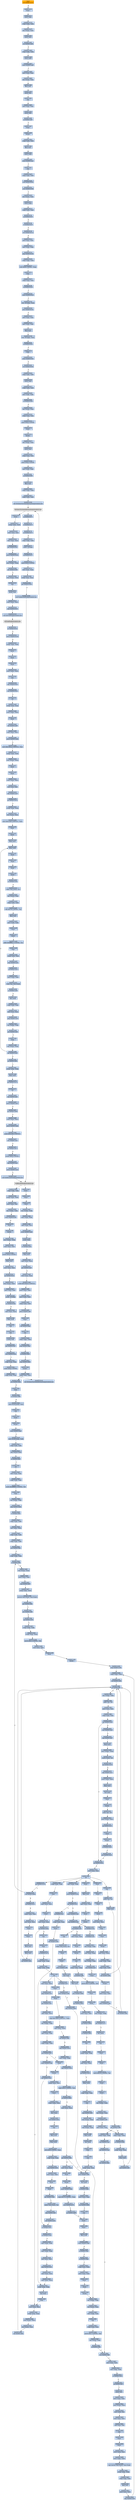 digraph G {
node[shape=rectangle,style=filled,fillcolor=lightsteelblue,color=lightsteelblue]
bgcolor="transparent"
a0x00012a79jne_0x00012a7b[label="start\njne 0x00012a7b",fillcolor="orange",color="lightgrey"];
a0x00012a7bfwait_[label="0x00012a7b\nfwait "];
a0x00012a7cpushl_ebx[label="0x00012a7c\npushl %ebx"];
a0x00012a7dxchgl_ebp_ebp[label="0x00012a7d\nxchgl %ebp, %ebp"];
a0x00012a7fleal_eax__eax[label="0x00012a7f\nleal (%eax), %eax"];
a0x00012a81pushl_ecx[label="0x00012a81\npushl %ecx"];
a0x00012a82jne_0x00012a84[label="0x00012a82\njne 0x00012a84"];
a0x00012a84xchgl_ebp_ebp[label="0x00012a84\nxchgl %ebp, %ebp"];
a0x00012a86pushl_edx[label="0x00012a86\npushl %edx"];
a0x00012a87jecxz_0x00012a89[label="0x00012a87\njecxz 0x00012a89"];
a0x00012a89movl_eax_eax[label="0x00012a89\nmovl %eax, %eax"];
a0x00012a8bleal_esp__esp[label="0x00012a8b\nleal (%esp), %esp"];
a0x00012a8effree_st1[label="0x00012a8e\nffree %st1"];
a0x00012a90pushl_esi[label="0x00012a90\npushl %esi"];
a0x00012a91nop_[label="0x00012a91\nnop "];
a0x00012a92movl_eax_eax[label="0x00012a92\nmovl %eax, %eax"];
a0x00012a94pushl_edi[label="0x00012a94\npushl %edi"];
a0x00012a95jp_0x00012a97[label="0x00012a95\njp 0x00012a97"];
a0x00012a97fwait_[label="0x00012a97\nfwait "];
a0x00012a98fnclex_[label="0x00012a98\nfnclex "];
a0x00012a9axchgl_edx_edx[label="0x00012a9a\nxchgl %edx, %edx"];
a0x00012a9cffree_st1[label="0x00012a9c\nffree %st1"];
a0x00012a9epushl_ebp[label="0x00012a9e\npushl %ebp"];
a0x00012a9fjecxz_0x00012aa1[label="0x00012a9f\njecxz 0x00012aa1"];
a0x00012aa1nop_[label="0x00012aa1\nnop "];
a0x00012aa2xchgl_edx_edx[label="0x00012aa2\nxchgl %edx, %edx"];
a0x00012aa4call_0x0001020c[label="0x00012aa4\ncall 0x0001020c"];
a0x0001020cjcxz_0x0001020f[label="0x0001020c\njcxz 0x0001020f"];
a0x0001020fleal_eax__eax[label="0x0001020f\nleal (%eax), %eax"];
a0x00010211pushl_ebp[label="0x00010211\npushl %ebp"];
a0x00010212xchgl_edx_edx[label="0x00010212\nxchgl %edx, %edx"];
a0x00010214jg_0x00010216[label="0x00010214\njg 0x00010216"];
a0x00010216je_0x00010218[label="0x00010216\nje 0x00010218"];
a0x00010218jne_0x0001021a[label="0x00010218\njne 0x0001021a"];
a0x0001021amovl_ecx_ecx[label="0x0001021a\nmovl %ecx, %ecx"];
a0x0001021cmovl_esp_ebp[label="0x0001021c\nmovl %esp, %ebp"];
a0x0001021ejmp_0x00010220[label="0x0001021e\njmp 0x00010220"];
a0x00010220xchgl_ebp_ebp[label="0x00010220\nxchgl %ebp, %ebp"];
a0x00010222subl_0x8UINT8_esp[label="0x00010222\nsubl $0x8<UINT8>, %esp"];
a0x00010225fnop_[label="0x00010225\nfnop "];
a0x00010227xchgl_esp_esp[label="0x00010227\nxchgl %esp, %esp"];
a0x00010229jg_0x0001022b[label="0x00010229\njg 0x0001022b"];
a0x0001022bjecxz_0x0001022d[label="0x0001022b\njecxz 0x0001022d"];
a0x0001022dleal__4ebp__eax[label="0x0001022d\nleal -4(%ebp), %eax"];
a0x00010230jcxz_0x00010233[label="0x00010230\njcxz 0x00010233"];
a0x00010233movl_eax_eax[label="0x00010233\nmovl %eax, %eax"];
a0x00010235movl_edx_edx[label="0x00010235\nmovl %edx, %edx"];
a0x00010237ffree_st1[label="0x00010237\nffree %st1"];
a0x00010239leal__8ebp__ecx[label="0x00010239\nleal -8(%ebp), %ecx"];
a0x0001023cjp_0x0001023e[label="0x0001023c\njp 0x0001023e"];
a0x0001023efnop_[label="0x0001023e\nfnop "];
a0x00010240jecxz_0x00010242[label="0x00010240\njecxz 0x00010242"];
a0x00010242jne_0x00010244[label="0x00010242\njne 0x00010244"];
a0x00010244xchgl_edx_edx[label="0x00010244\nxchgl %edx, %edx"];
a0x00010246pushl_eax[label="0x00010246\npushl %eax"];
a0x00010247xchgl_edx_edx[label="0x00010247\nxchgl %edx, %edx"];
a0x00010249movl_edx_edx[label="0x00010249\nmovl %edx, %edx"];
a0x0001024bjp_0x0001024d[label="0x0001024b\njp 0x0001024d"];
a0x0001024dleal_esp__esp[label="0x0001024d\nleal (%esp), %esp"];
a0x00010250xchgl_esp_esp[label="0x00010250\nxchgl %esp, %esp"];
a0x00010252pushl_0x0UINT8[label="0x00010252\npushl $0x0<UINT8>"];
a0x00010254fwait_[label="0x00010254\nfwait "];
a0x00010255fnclex_[label="0x00010255\nfnclex "];
a0x00010257leal_esp__esp[label="0x00010257\nleal (%esp), %esp"];
a0x0001025apushl_ecx[label="0x0001025a\npushl %ecx"];
a0x0001025bxchgl_esp_esp[label="0x0001025b\nxchgl %esp, %esp"];
a0x0001025dpushl_0xbUINT8[label="0x0001025d\npushl $0xb<UINT8>"];
a0x0001025fmovl_edx_edx[label="0x0001025f\nmovl %edx, %edx"];
a0x00010261jg_0x00010263[label="0x00010261\njg 0x00010263"];
a0x00010263ffree_st1[label="0x00010263\nffree %st1"];
a0x00010265xchgl_ebp_ebp[label="0x00010265\nxchgl %ebp, %ebp"];
a0x00010267xchgl_edx_edx[label="0x00010267\nxchgl %edx, %edx"];
a0x00010269call_ZwQuerySystemInformation_ntoskrnl_exe[label="0x00010269\ncall ZwQuerySystemInformation@ntoskrnl.exe"];
ZwQuerySystemInformation_ntoskrnl_exe[label="ZwQuerySystemInformation@ntoskrnl.exe",fillcolor="lightgrey",color="lightgrey"];
a0x0001026fjg_0x00010271[label="0x0001026f\njg 0x00010271"];
a0x00010271je_0x00010273[label="0x00010271\nje 0x00010273"];
a0x00010273jp_0x00010275[label="0x00010273\njp 0x00010275"];
a0x00010275xchgl_ebp_ebp[label="0x00010275\nxchgl %ebp, %ebp"];
a0x00010277pushl__4ebp_[label="0x00010277\npushl -4(%ebp)"];
a0x0001027ajg_0x0001027c[label="0x0001027a\njg 0x0001027c"];
a0x0001027cpushl_0x0UINT8[label="0x0001027c\npushl $0x0<UINT8>"];
a0x0001027emovl_eax_eax[label="0x0001027e\nmovl %eax, %eax"];
a0x00010280xchgl_esp_esp[label="0x00010280\nxchgl %esp, %esp"];
a0x00010282jne_0x00010284[label="0x00010282\njne 0x00010284"];
a0x00010284call_ExAllocatePool_ntoskrnl_exe[label="0x00010284\ncall ExAllocatePool@ntoskrnl.exe"];
ExAllocatePool_ntoskrnl_exe[label="ExAllocatePool@ntoskrnl.exe",fillcolor="lightgrey",color="lightgrey"];
a0x0001028axchgl_ebp_ebp[label="0x0001028a\nxchgl %ebp, %ebp"];
a0x0001028cxchgl_edx_edx[label="0x0001028c\nxchgl %edx, %edx"];
a0x0001028emovl_eax_esi[label="0x0001028e\nmovl %eax, %esi"];
a0x00010290leal_ebp__ebp[label="0x00010290\nleal (%ebp), %ebp"];
a0x00010293jecxz_0x00010295[label="0x00010293\njecxz 0x00010295"];
a0x00010295fwait_[label="0x00010295\nfwait "];
a0x00010296fnclex_[label="0x00010296\nfnclex "];
a0x00010298leal_ebp__ebp[label="0x00010298\nleal (%ebp), %ebp"];
a0x0001029bmovl_ecx_ecx[label="0x0001029b\nmovl %ecx, %ecx"];
a0x0001029dpushl_0x0UINT8[label="0x0001029d\npushl $0x0<UINT8>"];
a0x0001029fffree_st1[label="0x0001029f\nffree %st1"];
a0x000102a1movl_eax_eax[label="0x000102a1\nmovl %eax, %eax"];
a0x000102a3jp_0x000102a5[label="0x000102a3\njp 0x000102a5"];
a0x000102a5leal_eax__eax[label="0x000102a5\nleal (%eax), %eax"];
a0x000102a7movl_ecx_ecx[label="0x000102a7\nmovl %ecx, %ecx"];
a0x000102a9pushl__4ebp_[label="0x000102a9\npushl -4(%ebp)"];
a0x000102acjp_0x000102ae[label="0x000102ac\njp 0x000102ae"];
a0x000102aemovl_ecx_ecx[label="0x000102ae\nmovl %ecx, %ecx"];
a0x000102b0ffree_st0[label="0x000102b0\nffree %st0"];
a0x000102b2nop_[label="0x000102b2\nnop "];
a0x000102b3nop_[label="0x000102b3\nnop "];
a0x000102b4pushl_esi[label="0x000102b4\npushl %esi"];
a0x000102b5jne_0x000102b7[label="0x000102b5\njne 0x000102b7"];
a0x000102b7jcxz_0x000102ba[label="0x000102b7\njcxz 0x000102ba"];
a0x000102baxchgl_esp_esp[label="0x000102ba\nxchgl %esp, %esp"];
a0x000102bcpushl_0xbUINT8[label="0x000102bc\npushl $0xb<UINT8>"];
a0x000102bexchgl_esp_esp[label="0x000102be\nxchgl %esp, %esp"];
a0x000102c0call_ZwQuerySystemInformation_ntoskrnl_exe[label="0x000102c0\ncall ZwQuerySystemInformation@ntoskrnl.exe"];
a0x000102c6fwait_[label="0x000102c6\nfwait "];
a0x000102c7xchgl_edx_edx[label="0x000102c7\nxchgl %edx, %edx"];
a0x000102c9movl_ecx_ecx[label="0x000102c9\nmovl %ecx, %ecx"];
a0x000102cbtestl_eax_eax[label="0x000102cb\ntestl %eax, %eax"];
a0x000102cdjne_0x000102cf[label="0x000102cd\njne 0x000102cf"];
a0x000102cfjecxz_0x000102d1[label="0x000102cf\njecxz 0x000102d1"];
a0x000102d1leal_ebp__ebp[label="0x000102d1\nleal (%ebp), %ebp"];
a0x000102d4jne_0x0001030d[label="0x000102d4\njne 0x0001030d"];
a0x0001030dleal_esp__esp[label="0x0001030d\nleal (%esp), %esp"];
a0x00010310nop_[label="0x00010310\nnop "];
a0x00010311pushl_esi[label="0x00010311\npushl %esi"];
a0x00010312movl_eax_eax[label="0x00010312\nmovl %eax, %eax"];
a0x00010314jmp_0x00010316[label="0x00010314\njmp 0x00010316"];
a0x00010316call_ExFreePool_ntoskrnl_exe[label="0x00010316\ncall ExFreePool@ntoskrnl.exe"];
ExFreePool_ntoskrnl_exe[label="ExFreePool@ntoskrnl.exe",fillcolor="lightgrey",color="lightgrey"];
a0x0001031cje_0x0001031e[label="0x0001031c\nje 0x0001031e"];
a0x0001031ejecxz_0x00010320[label="0x0001031e\njecxz 0x00010320"];
a0x00010320xchgl_edx_edx[label="0x00010320\nxchgl %edx, %edx"];
a0x00010322leave_[label="0x00010322\nleave "];
a0x00010323fwait_[label="0x00010323\nfwait "];
a0x00010324fninit_[label="0x00010324\nfninit "];
a0x00010326movl_edx_edx[label="0x00010326\nmovl %edx, %edx"];
a0x00010328nop_[label="0x00010328\nnop "];
a0x00010329jmp_0x0001032b[label="0x00010329\njmp 0x0001032b"];
a0x0001032bjcxz_0x0001032e[label="0x0001032b\njcxz 0x0001032e"];
a0x0001032eret[label="0x0001032e\nret"];
a0x00012aa9xchgl_esp_esp[label="0x00012aa9\nxchgl %esp, %esp"];
a0x00012aabmovl_edx_edx[label="0x00012aab\nmovl %edx, %edx"];
a0x00012aadfwait_[label="0x00012aad\nfwait "];
a0x00012aaecall_0x00012a09[label="0x00012aae\ncall 0x00012a09"];
a0x00012a09movl_ecx_ecx[label="0x00012a09\nmovl %ecx, %ecx"];
a0x00012a0bjecxz_0x00012a0d[label="0x00012a0b\njecxz 0x00012a0d"];
a0x00012a0dmovl_0x10b5aUINT32_esi[label="0x00012a0d\nmovl $0x10b5a<UINT32>, %esi"];
a0x00012a12xchgl_edx_edx[label="0x00012a12\nxchgl %edx, %edx"];
a0x00012a14leal_esp__esp[label="0x00012a14\nleal (%esp), %esp"];
a0x00012a17fwait_[label="0x00012a17\nfwait "];
a0x00012a18fninit_[label="0x00012a18\nfninit "];
a0x00012a1amovl_eax_eax[label="0x00012a1a\nmovl %eax, %eax"];
a0x00012a1cmovl_esi_edi[label="0x00012a1c\nmovl %esi, %edi"];
a0x00012a1ejmp_0x00012a20[label="0x00012a1e\njmp 0x00012a20"];
a0x00012a20jg_0x00012a22[label="0x00012a20\njg 0x00012a22"];
a0x00012a22xchgl_esp_esp[label="0x00012a22\nxchgl %esp, %esp"];
a0x00012a24leal_eax__eax[label="0x00012a24\nleal (%eax), %eax"];
a0x00012a26movl_0x1ea6UINT32_ecx[label="0x00012a26\nmovl $0x1ea6<UINT32>, %ecx"];
a0x00012a2bfwait_[label="0x00012a2b\nfwait "];
a0x00012a2cfninit_[label="0x00012a2c\nfninit "];
a0x00012a2effree_st1[label="0x00012a2e\nffree %st1"];
a0x00012a30ffree_st0[label="0x00012a30\nffree %st0"];
a0x00012a32fwait_[label="0x00012a32\nfwait "];
a0x00012a33fninit_[label="0x00012a33\nfninit "];
a0x00012a35fwait_[label="0x00012a35\nfwait "];
a0x00012a36fninit_[label="0x00012a36\nfninit "];
a0x00012a38jp_0x00012a3a[label="0x00012a38\njp 0x00012a3a"];
a0x00012a3alodsb_ds_esi__al[label="0x00012a3a\nlodsb %ds:(%esi), %al"];
a0x00012a3bleal_eax__eax[label="0x00012a3b\nleal (%eax), %eax"];
a0x00012a3dxchgl_edx_edx[label="0x00012a3d\nxchgl %edx, %edx"];
a0x00012a3frolb_0x78UINT8_al[label="0x00012a3f\nrolb $0x78<UINT8>, %al"];
a0x00012a42ffree_st1[label="0x00012a42\nffree %st1"];
a0x00012a44movl_edx_edx[label="0x00012a44\nmovl %edx, %edx"];
a0x00012a46fwait_[label="0x00012a46\nfwait "];
a0x00012a47fninit_[label="0x00012a47\nfninit "];
a0x00012a49addb_0xffffffa2UINT8_al[label="0x00012a49\naddb $0xffffffa2<UINT8>, %al"];
a0x00012a4bfnop_[label="0x00012a4b\nfnop "];
a0x00012a4dxchgl_edx_edx[label="0x00012a4d\nxchgl %edx, %edx"];
a0x00012a4fjmp_0x00012a51[label="0x00012a4f\njmp 0x00012a51"];
a0x00012a51jp_0x00012a53[label="0x00012a51\njp 0x00012a53"];
a0x00012a53movl_edx_edx[label="0x00012a53\nmovl %edx, %edx"];
a0x00012a55stosb_al_es_edi_[label="0x00012a55\nstosb %al, %es:(%edi)"];
a0x00012a56jg_0x00012a58[label="0x00012a56\njg 0x00012a58"];
a0x00012a58decl_ecx[label="0x00012a58\ndecl %ecx"];
a0x00012a59xchgl_edx_edx[label="0x00012a59\nxchgl %edx, %edx"];
a0x00012a5btestl_ecx_ecx[label="0x00012a5b\ntestl %ecx, %ecx"];
a0x00012a5djmp_0x00012a5f[label="0x00012a5d\njmp 0x00012a5f"];
a0x00012a5fleal_ebp__ebp[label="0x00012a5f\nleal (%ebp), %ebp"];
a0x00012a62jne_0x00012a64[label="0x00012a62\njne 0x00012a64"];
a0x00012a64fnop_[label="0x00012a64\nfnop "];
a0x00012a66leal_eax__eax[label="0x00012a66\nleal (%eax), %eax"];
a0x00012a68jne_0x00012a30[label="0x00012a68\njne 0x00012a30"];
a0x00012a6ajp_0x00012a6c[label="0x00012a6a\njp 0x00012a6c"];
a0x00012a6cxchgl_ebp_ebp[label="0x00012a6c\nxchgl %ebp, %ebp"];
a0x00012a6effree_st0[label="0x00012a6e\nffree %st0"];
a0x00012a70jp_0x00012a72[label="0x00012a70\njp 0x00012a72"];
a0x00012a72ret[label="0x00012a72\nret"];
a0x00012ab3jmp_0x00012ab5[label="0x00012ab3\njmp 0x00012ab5"];
a0x00012ab5jecxz_0x00012ab7[label="0x00012ab5\njecxz 0x00012ab7"];
a0x00012ab7jp_0x00012ab9[label="0x00012ab7\njp 0x00012ab9"];
a0x00012ab9movl_eax_eax[label="0x00012ab9\nmovl %eax, %eax"];
a0x00012abbjecxz_0x00012abd[label="0x00012abb\njecxz 0x00012abd"];
a0x00012abdpushl_0x3280UINT32[label="0x00012abd\npushl $0x3280<UINT32>"];
a0x00012ac2jcxz_0x00012ac5[label="0x00012ac2\njcxz 0x00012ac5"];
a0x00012ac5jg_0x00012ac7[label="0x00012ac5\njg 0x00012ac7"];
a0x00012ac7pushl_0x0UINT8[label="0x00012ac7\npushl $0x0<UINT8>"];
a0x00012ac9jmp_0x00012acb[label="0x00012ac9\njmp 0x00012acb"];
a0x00012acbjecxz_0x00012acd[label="0x00012acb\njecxz 0x00012acd"];
a0x00012acdcall_ExAllocatePool_ntoskrnl_exe[label="0x00012acd\ncall ExAllocatePool@ntoskrnl.exe"];
a0x00012ad3fwait_[label="0x00012ad3\nfwait "];
a0x00012ad4fninit_[label="0x00012ad4\nfninit "];
a0x00012ad6fwait_[label="0x00012ad6\nfwait "];
a0x00012ad7leal_ebp__ebp[label="0x00012ad7\nleal (%ebp), %ebp"];
a0x00012adamovl_edx_edx[label="0x00012ada\nmovl %edx, %edx"];
a0x00012adcmovl_eax_esi[label="0x00012adc\nmovl %eax, %esi"];
a0x00012adejecxz_0x00012ae0[label="0x00012ade\njecxz 0x00012ae0"];
a0x00012ae0pushl_eax[label="0x00012ae0\npushl %eax"];
a0x00012ae1je_0x00012ae3[label="0x00012ae1\nje 0x00012ae3"];
a0x00012ae3ffree_st1[label="0x00012ae3\nffree %st1"];
a0x00012ae5movl_ecx_ecx[label="0x00012ae5\nmovl %ecx, %ecx"];
a0x00012ae7jne_0x00012ae9[label="0x00012ae7\njne 0x00012ae9"];
a0x00012ae9movl_eax_eax[label="0x00012ae9\nmovl %eax, %eax"];
a0x00012aebpushl_0x10b5aUINT32[label="0x00012aeb\npushl $0x10b5a<UINT32>"];
a0x00012af0movl_eax_eax[label="0x00012af0\nmovl %eax, %eax"];
a0x00012af2movl_edx_edx[label="0x00012af2\nmovl %edx, %edx"];
a0x00012af4xchgl_edx_edx[label="0x00012af4\nxchgl %edx, %edx"];
a0x00012af6jecxz_0x00012af8[label="0x00012af6\njecxz 0x00012af8"];
a0x00012af8fwait_[label="0x00012af8\nfwait "];
a0x00012af9call_0x00012bac[label="0x00012af9\ncall 0x00012bac"];
a0x00012bacnop_[label="0x00012bac\nnop "];
a0x00012badxchgl_ebp_ebp[label="0x00012bad\nxchgl %ebp, %ebp"];
a0x00012bafjmp_0x00012bb1[label="0x00012baf\njmp 0x00012bb1"];
a0x00012bb1je_0x00012bb3[label="0x00012bb1\nje 0x00012bb3"];
a0x00012bb3jmp_0x00012bb5[label="0x00012bb3\njmp 0x00012bb5"];
a0x00012bb5pusha_[label="0x00012bb5\npusha "];
a0x00012bb6xchgl_esp_esp[label="0x00012bb6\nxchgl %esp, %esp"];
a0x00012bb8jne_0x00012bba[label="0x00012bb8\njne 0x00012bba"];
a0x00012bbafnop_[label="0x00012bba\nfnop "];
a0x00012bbcjg_0x00012bbe[label="0x00012bbc\njg 0x00012bbe"];
a0x00012bbemovl_0x24esp__esi[label="0x00012bbe\nmovl 0x24(%esp), %esi"];
a0x00012bc2nop_[label="0x00012bc2\nnop "];
a0x00012bc3fwait_[label="0x00012bc3\nfwait "];
a0x00012bc4fnclex_[label="0x00012bc4\nfnclex "];
a0x00012bc6jecxz_0x00012bc8[label="0x00012bc6\njecxz 0x00012bc8"];
a0x00012bc8movl_0x28esp__edi[label="0x00012bc8\nmovl 0x28(%esp), %edi"];
a0x00012bccxchgl_edx_edx[label="0x00012bcc\nxchgl %edx, %edx"];
a0x00012bcejmp_0x00012bd0[label="0x00012bce\njmp 0x00012bd0"];
a0x00012bd0jp_0x00012bd2[label="0x00012bd0\njp 0x00012bd2"];
a0x00012bd2cld_[label="0x00012bd2\ncld "];
a0x00012bd3movl_eax_eax[label="0x00012bd3\nmovl %eax, %eax"];
a0x00012bd5xchgl_edx_edx[label="0x00012bd5\nxchgl %edx, %edx"];
a0x00012bd7movb_0xffffff80UINT8_dl[label="0x00012bd7\nmovb $0xffffff80<UINT8>, %dl"];
a0x00012bd9fnop_[label="0x00012bd9\nfnop "];
a0x00012bdbleal_ebp__ebp[label="0x00012bdb\nleal (%ebp), %ebp"];
a0x00012bdejmp_0x00012be0[label="0x00012bde\njmp 0x00012be0"];
a0x00012be0je_0x00012be2[label="0x00012be0\nje 0x00012be2"];
a0x00012be2xchgl_edx_edx[label="0x00012be2\nxchgl %edx, %edx"];
a0x00012be4xorl_ebx_ebx[label="0x00012be4\nxorl %ebx, %ebx"];
a0x00012be6xchgl_edx_edx[label="0x00012be6\nxchgl %edx, %edx"];
a0x00012be8xchgl_edx_edx[label="0x00012be8\nxchgl %edx, %edx"];
a0x00012beajne_0x00012bec[label="0x00012bea\njne 0x00012bec"];
a0x00012becxchgl_ebp_ebp[label="0x00012bec\nxchgl %ebp, %ebp"];
a0x00012beeje_0x00012bf0[label="0x00012bee\nje 0x00012bf0"];
a0x00012bf0leal_esp__esp[label="0x00012bf0\nleal (%esp), %esp"];
a0x00012bf3movl_eax_eax[label="0x00012bf3\nmovl %eax, %eax"];
a0x00012bf5jmp_0x00012bf7[label="0x00012bf5\njmp 0x00012bf7"];
a0x00012bf7xchgl_edx_edx[label="0x00012bf7\nxchgl %edx, %edx"];
a0x00012bf9movsb_ds_esi__es_edi_[label="0x00012bf9\nmovsb %ds:(%esi), %es:(%edi)"];
a0x00012bfajne_0x00012bfc[label="0x00012bfa\njne 0x00012bfc"];
a0x00012bfcjne_0x00012bfe[label="0x00012bfc\njne 0x00012bfe"];
a0x00012bfejg_0x00012c00[label="0x00012bfe\njg 0x00012c00"];
a0x00012c00xchgl_ebp_ebp[label="0x00012c00\nxchgl %ebp, %ebp"];
a0x00012c02xchgl_esp_esp[label="0x00012c02\nxchgl %esp, %esp"];
a0x00012c04movb_0x2UINT8_bl[label="0x00012c04\nmovb $0x2<UINT8>, %bl"];
a0x00012c06movl_ecx_ecx[label="0x00012c06\nmovl %ecx, %ecx"];
a0x00012c08fwait_[label="0x00012c08\nfwait "];
a0x00012c09fnclex_[label="0x00012c09\nfnclex "];
a0x00012c0bjmp_0x00012c0d[label="0x00012c0b\njmp 0x00012c0d"];
a0x00012c0dxchgl_ebp_ebp[label="0x00012c0d\nxchgl %ebp, %ebp"];
a0x00012c0fcall_0x00012df5[label="0x00012c0f\ncall 0x00012df5"];
a0x00012df5jg_0x00012df7[label="0x00012df5\njg 0x00012df7"];
a0x00012df7leal_ebp__ebp[label="0x00012df7\nleal (%ebp), %ebp"];
a0x00012dfaaddb_dl_dl[label="0x00012dfa\naddb %dl, %dl"];
a0x00012dfcmovl_ecx_ecx[label="0x00012dfc\nmovl %ecx, %ecx"];
a0x00012dfexchgl_esp_esp[label="0x00012dfe\nxchgl %esp, %esp"];
a0x00012e00jne_0x00012e28[label="0x00012e00\njne 0x00012e28"];
a0x00012e02jcxz_0x00012e05[label="0x00012e02\njcxz 0x00012e05"];
a0x00012e05jmp_0x00012e07[label="0x00012e05\njmp 0x00012e07"];
a0x00012e07ffree_st1[label="0x00012e07\nffree %st1"];
a0x00012e09leal_ebp__ebp[label="0x00012e09\nleal (%ebp), %ebp"];
a0x00012e0cmovb_esi__dl[label="0x00012e0c\nmovb (%esi), %dl"];
a0x00012e0ejg_0x00012e10[label="0x00012e0e\njg 0x00012e10"];
a0x00012e10jmp_0x00012e12[label="0x00012e10\njmp 0x00012e12"];
a0x00012e12movl_edx_edx[label="0x00012e12\nmovl %edx, %edx"];
a0x00012e14ffree_st1[label="0x00012e14\nffree %st1"];
a0x00012e16incl_esi[label="0x00012e16\nincl %esi"];
a0x00012e17fwait_[label="0x00012e17\nfwait "];
a0x00012e18fnclex_[label="0x00012e18\nfnclex "];
a0x00012e1aadcb_dl_dl[label="0x00012e1a\nadcb %dl, %dl"];
a0x00012e1cleal_esp__esp[label="0x00012e1c\nleal (%esp), %esp"];
a0x00012e1fjg_0x00012e21[label="0x00012e1f\njg 0x00012e21"];
a0x00012e21fwait_[label="0x00012e21\nfwait "];
a0x00012e22fnclex_[label="0x00012e22\nfnclex "];
a0x00012e24je_0x00012e26[label="0x00012e24\nje 0x00012e26"];
a0x00012e26jne_0x00012e28[label="0x00012e26\njne 0x00012e28"];
a0x00012e28jg_0x00012e2a[label="0x00012e28\njg 0x00012e2a"];
a0x00012e2amovl_eax_eax[label="0x00012e2a\nmovl %eax, %eax"];
a0x00012e2cret[label="0x00012e2c\nret"];
a0x00012c14jp_0x00012c16[label="0x00012c14\njp 0x00012c16"];
a0x00012c16jae_0x00012bee[label="0x00012c16\njae 0x00012bee"];
a0x00012c18jg_0x00012c1a[label="0x00012c18\njg 0x00012c1a"];
a0x00012c1axchgl_esp_esp[label="0x00012c1a\nxchgl %esp, %esp"];
a0x00012c1cxorl_ecx_ecx[label="0x00012c1c\nxorl %ecx, %ecx"];
a0x00012c1efwait_[label="0x00012c1e\nfwait "];
a0x00012c1ffninit_[label="0x00012c1f\nfninit "];
a0x00012c21ffree_st1[label="0x00012c21\nffree %st1"];
a0x00012c23ffree_st1[label="0x00012c23\nffree %st1"];
a0x00012c25call_0x00012df5[label="0x00012c25\ncall 0x00012df5"];
a0x00012c2amovl_edx_edx[label="0x00012c2a\nmovl %edx, %edx"];
a0x00012c2cjecxz_0x00012c2e[label="0x00012c2c\njecxz 0x00012c2e"];
a0x00012c2ejae_0x00012cc1[label="0x00012c2e\njae 0x00012cc1"];
a0x00012cc1jp_0x00012cc3[label="0x00012cc1\njp 0x00012cc3"];
a0x00012cc3xchgl_esp_esp[label="0x00012cc3\nxchgl %esp, %esp"];
a0x00012cc5fwait_[label="0x00012cc5\nfwait "];
a0x00012cc6call_0x00012e45[label="0x00012cc6\ncall 0x00012e45"];
a0x00012e45xchgl_ebp_ebp[label="0x00012e45\nxchgl %ebp, %ebp"];
a0x00012e47incl_ecx[label="0x00012e47\nincl %ecx"];
a0x00012e48fnop_[label="0x00012e48\nfnop "];
a0x00012e4amovl_eax_eax[label="0x00012e4a\nmovl %eax, %eax"];
a0x00012e4cxchgl_esp_esp[label="0x00012e4c\nxchgl %esp, %esp"];
a0x00012e4eleal_eax__eax[label="0x00012e4e\nleal (%eax), %eax"];
a0x00012e50leal_eax__eax[label="0x00012e50\nleal (%eax), %eax"];
a0x00012e52call_0x00012df5[label="0x00012e52\ncall 0x00012df5"];
a0x00012e57fwait_[label="0x00012e57\nfwait "];
a0x00012e58fninit_[label="0x00012e58\nfninit "];
a0x00012e5afwait_[label="0x00012e5a\nfwait "];
a0x00012e5bfninit_[label="0x00012e5b\nfninit "];
a0x00012e5dmovl_ecx_ecx[label="0x00012e5d\nmovl %ecx, %ecx"];
a0x00012e5ffnop_[label="0x00012e5f\nfnop "];
a0x00012e61fwait_[label="0x00012e61\nfwait "];
a0x00012e62fnclex_[label="0x00012e62\nfnclex "];
a0x00012e64adcl_ecx_ecx[label="0x00012e64\nadcl %ecx, %ecx"];
a0x00012e66xchgl_ebp_ebp[label="0x00012e66\nxchgl %ebp, %ebp"];
a0x00012e68xchgl_edx_edx[label="0x00012e68\nxchgl %edx, %edx"];
a0x00012e6acall_0x00012df5[label="0x00012e6a\ncall 0x00012df5"];
a0x00012e6fxchgl_edx_edx[label="0x00012e6f\nxchgl %edx, %edx"];
a0x00012e71fnop_[label="0x00012e71\nfnop "];
a0x00012e73movl_ecx_ecx[label="0x00012e73\nmovl %ecx, %ecx"];
a0x00012e75fwait_[label="0x00012e75\nfwait "];
a0x00012e76movl_ecx_ecx[label="0x00012e76\nmovl %ecx, %ecx"];
a0x00012e78jb_0x00012e4a[label="0x00012e78\njb 0x00012e4a"];
a0x00012e7anop_[label="0x00012e7a\nnop "];
a0x00012e7bfnop_[label="0x00012e7b\nfnop "];
a0x00012e7djg_0x00012e7f[label="0x00012e7d\njg 0x00012e7f"];
a0x00012e7fxchgl_ebp_ebp[label="0x00012e7f\nxchgl %ebp, %ebp"];
a0x00012e81xchgl_ebp_ebp[label="0x00012e81\nxchgl %ebp, %ebp"];
a0x00012e83ret[label="0x00012e83\nret"];
a0x00012ccbmovl_ecx_ecx[label="0x00012ccb\nmovl %ecx, %ecx"];
a0x00012ccdjmp_0x00012ccf[label="0x00012ccd\njmp 0x00012ccf"];
a0x00012ccfjne_0x00012cd1[label="0x00012ccf\njne 0x00012cd1"];
a0x00012cd1subl_ebx_ecx[label="0x00012cd1\nsubl %ebx, %ecx"];
a0x00012cd3leal_ebp__ebp[label="0x00012cd3\nleal (%ebp), %ebp"];
a0x00012cd6movl_eax_eax[label="0x00012cd6\nmovl %eax, %eax"];
a0x00012cd8xchgl_ebp_ebp[label="0x00012cd8\nxchgl %ebp, %ebp"];
a0x00012cdajne_0x00012d27[label="0x00012cda\njne 0x00012d27"];
a0x00012d27fwait_[label="0x00012d27\nfwait "];
a0x00012d28fnclex_[label="0x00012d28\nfnclex "];
a0x00012d2axchgl_eax_ecx[label="0x00012d2a\nxchgl %eax, %ecx"];
a0x00012d2bfwait_[label="0x00012d2b\nfwait "];
a0x00012d2cxchgl_ebp_ebp[label="0x00012d2c\nxchgl %ebp, %ebp"];
a0x00012d2edecl_eax[label="0x00012d2e\ndecl %eax"];
a0x00012d2fjne_0x00012d31[label="0x00012d2f\njne 0x00012d31"];
a0x00012d31nop_[label="0x00012d31\nnop "];
a0x00012d32ffree_st1[label="0x00012d32\nffree %st1"];
a0x00012d34ffree_st0[label="0x00012d34\nffree %st0"];
a0x00012d36shll_0x8UINT8_eax[label="0x00012d36\nshll $0x8<UINT8>, %eax"];
a0x00012d39xchgl_esp_esp[label="0x00012d39\nxchgl %esp, %esp"];
a0x00012d3bjmp_0x00012d3d[label="0x00012d3b\njmp 0x00012d3d"];
a0x00012d3dmovl_eax_eax[label="0x00012d3d\nmovl %eax, %eax"];
a0x00012d3ffwait_[label="0x00012d3f\nfwait "];
a0x00012d40fninit_[label="0x00012d40\nfninit "];
a0x00012d42jne_0x00012d44[label="0x00012d42\njne 0x00012d44"];
a0x00012d44lodsb_ds_esi__al[label="0x00012d44\nlodsb %ds:(%esi), %al"];
a0x00012d45jmp_0x00012d47[label="0x00012d45\njmp 0x00012d47"];
a0x00012d47call_0x00012e35[label="0x00012d47\ncall 0x00012e35"];
a0x00012e35jp_0x00012e37[label="0x00012e35\njp 0x00012e37"];
a0x00012e37jp_0x00012e39[label="0x00012e37\njp 0x00012e39"];
a0x00012e39movl_edx_edx[label="0x00012e39\nmovl %edx, %edx"];
a0x00012e3bmovl_edx_edx[label="0x00012e3b\nmovl %edx, %edx"];
a0x00012e3dxorl_ecx_ecx[label="0x00012e3d\nxorl %ecx, %ecx"];
a0x00012e3fjmp_0x00012e41[label="0x00012e3f\njmp 0x00012e41"];
a0x00012e41movl_ecx_ecx[label="0x00012e41\nmovl %ecx, %ecx"];
a0x00012e43movl_ecx_ecx[label="0x00012e43\nmovl %ecx, %ecx"];
a0x00012d4cfwait_[label="0x00012d4c\nfwait "];
a0x00012d4dfninit_[label="0x00012d4d\nfninit "];
a0x00012d4fcmpl_0x7d00UINT32_eax[label="0x00012d4f\ncmpl $0x7d00<UINT32>, %eax"];
a0x00012d54movl_ecx_ecx[label="0x00012d54\nmovl %ecx, %ecx"];
a0x00012d56jae_0x00012d81[label="0x00012d56\njae 0x00012d81"];
a0x00012d58jmp_0x00012d5a[label="0x00012d58\njmp 0x00012d5a"];
a0x00012d5amovl_edx_edx[label="0x00012d5a\nmovl %edx, %edx"];
a0x00012d5cjmp_0x00012d5e[label="0x00012d5c\njmp 0x00012d5e"];
a0x00012d5ecmpb_0x5UINT8_ah[label="0x00012d5e\ncmpb $0x5<UINT8>, %ah"];
a0x00012d61jp_0x00012d63[label="0x00012d61\njp 0x00012d63"];
a0x00012d63movl_ecx_ecx[label="0x00012d63\nmovl %ecx, %ecx"];
a0x00012d65jae_0x00012d8e[label="0x00012d65\njae 0x00012d8e"];
a0x00012d8ejcxz_0x00012d91[label="0x00012d8e\njcxz 0x00012d91"];
a0x00012d91incl_ecx[label="0x00012d91\nincl %ecx"];
a0x00012d92je_0x00012d94[label="0x00012d92\nje 0x00012d94"];
a0x00012d94movl_eax_eax[label="0x00012d94\nmovl %eax, %eax"];
a0x00012d96jne_0x00012d98[label="0x00012d96\njne 0x00012d98"];
a0x00012d98nop_[label="0x00012d98\nnop "];
a0x00012d99fwait_[label="0x00012d99\nfwait "];
a0x00012d9afninit_[label="0x00012d9a\nfninit "];
a0x00012d9cffree_st0[label="0x00012d9c\nffree %st0"];
a0x00012d9ejecxz_0x00012da0[label="0x00012d9e\njecxz 0x00012da0"];
a0x00012da0jp_0x00012da2[label="0x00012da0\njp 0x00012da2"];
a0x00012da2jp_0x00012da4[label="0x00012da2\njp 0x00012da4"];
a0x00012da4xchgl_eax_ebp[label="0x00012da4\nxchgl %eax, %ebp"];
a0x00012da5movl_eax_eax[label="0x00012da5\nmovl %eax, %eax"];
a0x00012da7fwait_[label="0x00012da7\nfwait "];
a0x00012da8fwait_[label="0x00012da8\nfwait "];
a0x00012da9fnclex_[label="0x00012da9\nfnclex "];
a0x00012dableal_ebp__ebp[label="0x00012dab\nleal (%ebp), %ebp"];
a0x00012daeleal_eax__eax[label="0x00012dae\nleal (%eax), %eax"];
a0x00012db0movl_ebp_eax[label="0x00012db0\nmovl %ebp, %eax"];
a0x00012db2nop_[label="0x00012db2\nnop "];
a0x00012db3xchgl_esp_esp[label="0x00012db3\nxchgl %esp, %esp"];
a0x00012db5movb_0x1UINT8_bl[label="0x00012db5\nmovb $0x1<UINT8>, %bl"];
a0x00012db7leal_esp__esp[label="0x00012db7\nleal (%esp), %esp"];
a0x00012dbajg_0x00012dbc[label="0x00012dba\njg 0x00012dbc"];
a0x00012dbcjcxz_0x00012dbf[label="0x00012dbc\njcxz 0x00012dbf"];
a0x00012dbfmovl_ecx_ecx[label="0x00012dbf\nmovl %ecx, %ecx"];
a0x00012dc1movl_edx_edx[label="0x00012dc1\nmovl %edx, %edx"];
a0x00012dc3je_0x00012dc5[label="0x00012dc3\nje 0x00012dc5"];
a0x00012dc5jg_0x00012dc7[label="0x00012dc5\njg 0x00012dc7"];
a0x00012dc7pushl_esi[label="0x00012dc7\npushl %esi"];
a0x00012dc8movl_eax_eax[label="0x00012dc8\nmovl %eax, %eax"];
a0x00012dcaleal_esp__esp[label="0x00012dca\nleal (%esp), %esp"];
a0x00012dcdmovl_edi_esi[label="0x00012dcd\nmovl %edi, %esi"];
a0x00012dcfmovl_ecx_ecx[label="0x00012dcf\nmovl %ecx, %ecx"];
a0x00012dd1subl_eax_esi[label="0x00012dd1\nsubl %eax, %esi"];
a0x00012dd3nop_[label="0x00012dd3\nnop "];
a0x00012dd4fwait_[label="0x00012dd4\nfwait "];
a0x00012dd5fninit_[label="0x00012dd5\nfninit "];
a0x00012dd7movl_eax_eax[label="0x00012dd7\nmovl %eax, %eax"];
a0x00012dd9movl_edx_edx[label="0x00012dd9\nmovl %edx, %edx"];
a0x00012ddbrepz_movsb_ds_esi__es_edi_[label="0x00012ddb\nrepz movsb %ds:(%esi), %es:(%edi)"];
a0x00012dddxchgl_ebp_ebp[label="0x00012ddd\nxchgl %ebp, %ebp"];
a0x00012ddfxchgl_esp_esp[label="0x00012ddf\nxchgl %esp, %esp"];
a0x00012de1popl_esi[label="0x00012de1\npopl %esi"];
a0x00012de2movl_ecx_ecx[label="0x00012de2\nmovl %ecx, %ecx"];
a0x00012de4jmp_0x00012c0d[label="0x00012de4\njmp 0x00012c0d"];
a0x00012c34jecxz_0x00012c36[label="0x00012c34\njecxz 0x00012c36"];
a0x00012c36jmp_0x00012c38[label="0x00012c36\njmp 0x00012c38"];
a0x00012c38je_0x00012c3a[label="0x00012c38\nje 0x00012c3a"];
a0x00012c3aje_0x00012c3c[label="0x00012c3a\nje 0x00012c3c"];
a0x00012c3cleal_esp__esp[label="0x00012c3c\nleal (%esp), %esp"];
a0x00012c3fxorl_eax_eax[label="0x00012c3f\nxorl %eax, %eax"];
a0x00012c41leal_ebp__ebp[label="0x00012c41\nleal (%ebp), %ebp"];
a0x00012c44jcxz_0x00012c47[label="0x00012c44\njcxz 0x00012c47"];
a0x00012c47fwait_[label="0x00012c47\nfwait "];
a0x00012c48fnclex_[label="0x00012c48\nfnclex "];
a0x00012c4amovl_ecx_ecx[label="0x00012c4a\nmovl %ecx, %ecx"];
a0x00012c4cjecxz_0x00012c4e[label="0x00012c4c\njecxz 0x00012c4e"];
a0x00012c4ecall_0x00012df5[label="0x00012c4e\ncall 0x00012df5"];
a0x00012c53fwait_[label="0x00012c53\nfwait "];
a0x00012c54ffree_st1[label="0x00012c54\nffree %st1"];
a0x00012c56movl_ecx_ecx[label="0x00012c56\nmovl %ecx, %ecx"];
a0x00012c58fwait_[label="0x00012c58\nfwait "];
a0x00012c59fnclex_[label="0x00012c59\nfnclex "];
a0x00012c5bjae_0x00012cf2[label="0x00012c5b\njae 0x00012cf2"];
a0x00012c61movl_ecx_ecx[label="0x00012c61\nmovl %ecx, %ecx"];
a0x00012c63fwait_[label="0x00012c63\nfwait "];
a0x00012c64fnclex_[label="0x00012c64\nfnclex "];
a0x00012c66nop_[label="0x00012c66\nnop "];
a0x00012c67xchgl_ebp_ebp[label="0x00012c67\nxchgl %ebp, %ebp"];
a0x00012c69jg_0x00012c6b[label="0x00012c69\njg 0x00012c6b"];
a0x00012c6bmovb_0x2UINT8_bl[label="0x00012c6b\nmovb $0x2<UINT8>, %bl"];
a0x00012c6dfwait_[label="0x00012c6d\nfwait "];
a0x00012c6efninit_[label="0x00012c6e\nfninit "];
a0x00012c70leal_ebp__ebp[label="0x00012c70\nleal (%ebp), %ebp"];
a0x00012c73jne_0x00012c75[label="0x00012c73\njne 0x00012c75"];
a0x00012c75incl_ecx[label="0x00012c75\nincl %ecx"];
a0x00012c76nop_[label="0x00012c76\nnop "];
a0x00012c77fwait_[label="0x00012c77\nfwait "];
a0x00012c78fninit_[label="0x00012c78\nfninit "];
a0x00012c7amovb_0x10UINT8_al[label="0x00012c7a\nmovb $0x10<UINT8>, %al"];
a0x00012c7cfwait_[label="0x00012c7c\nfwait "];
a0x00012c7dfninit_[label="0x00012c7d\nfninit "];
a0x00012c7fleal_ebp__ebp[label="0x00012c7f\nleal (%ebp), %ebp"];
a0x00012c82leal_esp__esp[label="0x00012c82\nleal (%esp), %esp"];
a0x00012c85jecxz_0x00012c87[label="0x00012c85\njecxz 0x00012c87"];
a0x00012c87movl_ecx_ecx[label="0x00012c87\nmovl %ecx, %ecx"];
a0x00012c89xchgl_ebp_ebp[label="0x00012c89\nxchgl %ebp, %ebp"];
a0x00012c8bje_0x00012c8d[label="0x00012c8b\nje 0x00012c8d"];
a0x00012c8dxchgl_esp_esp[label="0x00012c8d\nxchgl %esp, %esp"];
a0x00012c8fffree_st0[label="0x00012c8f\nffree %st0"];
a0x00012c91call_0x00012df5[label="0x00012c91\ncall 0x00012df5"];
a0x00012c96nop_[label="0x00012c96\nnop "];
a0x00012c97adcb_al_al[label="0x00012c97\nadcb %al, %al"];
a0x00012c99ffree_st1[label="0x00012c99\nffree %st1"];
a0x00012c9bjae_0x00012c89[label="0x00012c9b\njae 0x00012c89"];
a0x00012c9dxchgl_ebp_ebp[label="0x00012c9d\nxchgl %ebp, %ebp"];
a0x00012c9fjcxz_0x00012ca2[label="0x00012c9f\njcxz 0x00012ca2"];
a0x00012ca2jne_0x00012ca4[label="0x00012ca2\njne 0x00012ca4"];
a0x00012ca4jne_0x00012dbc[label="0x00012ca4\njne 0x00012dbc"];
a0x00012d67movl_ecx_ecx[label="0x00012d67\nmovl %ecx, %ecx"];
a0x00012d69fwait_[label="0x00012d69\nfwait "];
a0x00012d6afnclex_[label="0x00012d6a\nfnclex "];
a0x00012d6cjecxz_0x00012d6e[label="0x00012d6c\njecxz 0x00012d6e"];
a0x00012d6ecmpl_0x7fUINT8_eax[label="0x00012d6e\ncmpl $0x7f<UINT8>, %eax"];
a0x00012d71jcxz_0x00012d74[label="0x00012d71\njcxz 0x00012d74"];
a0x00012d74ja_0x00012d99[label="0x00012d74\nja 0x00012d99"];
a0x00012cdcjecxz_0x00012cde[label="0x00012cdc\njecxz 0x00012cde"];
a0x00012cdecall_0x00012e35[label="0x00012cde\ncall 0x00012e35"];
a0x00012ce3jg_0x00012ce5[label="0x00012ce3\njg 0x00012ce5"];
a0x00012ce5jcxz_0x00012ce8[label="0x00012ce5\njcxz 0x00012ce8"];
a0x00012ce8jmp_0x00012dab[label="0x00012ce8\njmp 0x00012dab"];
a0x00012cf2nop_[label="0x00012cf2\nnop "];
a0x00012cf3lodsb_ds_esi__al[label="0x00012cf3\nlodsb %ds:(%esi), %al"];
a0x00012cf4fwait_[label="0x00012cf4\nfwait "];
a0x00012cf5fninit_[label="0x00012cf5\nfninit "];
a0x00012cf7jecxz_0x00012cf9[label="0x00012cf7\njecxz 0x00012cf9"];
a0x00012cf9shrl_eax[label="0x00012cf9\nshrl %eax"];
a0x00012cfbffree_st1[label="0x00012cfb\nffree %st1"];
a0x00012cfdjcxz_0x00012d00[label="0x00012cfd\njcxz 0x00012d00"];
a0x00012d00jg_0x00012d02[label="0x00012d00\njg 0x00012d02"];
a0x00012d02movl_ecx_ecx[label="0x00012d02\nmovl %ecx, %ecx"];
a0x00012d04jp_0x00012d06[label="0x00012d04\njp 0x00012d06"];
a0x00012d06je_0x00012e8f[label="0x00012d06\nje 0x00012e8f"];
a0x00012d0cnop_[label="0x00012d0c\nnop "];
a0x00012d0dxchgl_ebp_ebp[label="0x00012d0d\nxchgl %ebp, %ebp"];
a0x00012d0fadcl_ecx_ecx[label="0x00012d0f\nadcl %ecx, %ecx"];
a0x00012d11jp_0x00012d13[label="0x00012d11\njp 0x00012d13"];
a0x00012d13ffree_st0[label="0x00012d13\nffree %st0"];
a0x00012d15xchgl_ebp_ebp[label="0x00012d15\nxchgl %ebp, %ebp"];
a0x00012d17nop_[label="0x00012d17\nnop "];
a0x00012d18jmp_0x00012d81[label="0x00012d18\njmp 0x00012d81"];
a0x00012d81leal_esp__esp[label="0x00012d81\nleal (%esp), %esp"];
a0x00012d84leal_eax__eax[label="0x00012d84\nleal (%eax), %eax"];
a0x00012d86ffree_st0[label="0x00012d86\nffree %st0"];
a0x00012d88incl_ecx[label="0x00012d88\nincl %ecx"];
a0x00012d89fnop_[label="0x00012d89\nfnop "];
a0x00012d8bnop_[label="0x00012d8b\nnop "];
a0x00012d8cxchgl_esp_esp[label="0x00012d8c\nxchgl %esp, %esp"];
a0x00012a79jne_0x00012a7b -> a0x00012a7bfwait_ [color="#000000",label="F"];
a0x00012a7bfwait_ -> a0x00012a7cpushl_ebx [color="#000000"];
a0x00012a7cpushl_ebx -> a0x00012a7dxchgl_ebp_ebp [color="#000000"];
a0x00012a7dxchgl_ebp_ebp -> a0x00012a7fleal_eax__eax [color="#000000"];
a0x00012a7fleal_eax__eax -> a0x00012a81pushl_ecx [color="#000000"];
a0x00012a81pushl_ecx -> a0x00012a82jne_0x00012a84 [color="#000000"];
a0x00012a82jne_0x00012a84 -> a0x00012a84xchgl_ebp_ebp [color="#000000",label="F"];
a0x00012a84xchgl_ebp_ebp -> a0x00012a86pushl_edx [color="#000000"];
a0x00012a86pushl_edx -> a0x00012a87jecxz_0x00012a89 [color="#000000"];
a0x00012a87jecxz_0x00012a89 -> a0x00012a89movl_eax_eax [color="#000000",label="T"];
a0x00012a89movl_eax_eax -> a0x00012a8bleal_esp__esp [color="#000000"];
a0x00012a8bleal_esp__esp -> a0x00012a8effree_st1 [color="#000000"];
a0x00012a8effree_st1 -> a0x00012a90pushl_esi [color="#000000"];
a0x00012a90pushl_esi -> a0x00012a91nop_ [color="#000000"];
a0x00012a91nop_ -> a0x00012a92movl_eax_eax [color="#000000"];
a0x00012a92movl_eax_eax -> a0x00012a94pushl_edi [color="#000000"];
a0x00012a94pushl_edi -> a0x00012a95jp_0x00012a97 [color="#000000"];
a0x00012a95jp_0x00012a97 -> a0x00012a97fwait_ [color="#000000",label="T"];
a0x00012a97fwait_ -> a0x00012a98fnclex_ [color="#000000"];
a0x00012a98fnclex_ -> a0x00012a9axchgl_edx_edx [color="#000000"];
a0x00012a9axchgl_edx_edx -> a0x00012a9cffree_st1 [color="#000000"];
a0x00012a9cffree_st1 -> a0x00012a9epushl_ebp [color="#000000"];
a0x00012a9epushl_ebp -> a0x00012a9fjecxz_0x00012aa1 [color="#000000"];
a0x00012a9fjecxz_0x00012aa1 -> a0x00012aa1nop_ [color="#000000",label="T"];
a0x00012aa1nop_ -> a0x00012aa2xchgl_edx_edx [color="#000000"];
a0x00012aa2xchgl_edx_edx -> a0x00012aa4call_0x0001020c [color="#000000"];
a0x00012aa4call_0x0001020c -> a0x0001020cjcxz_0x0001020f [color="#000000"];
a0x0001020cjcxz_0x0001020f -> a0x0001020fleal_eax__eax [color="#000000",label="T"];
a0x0001020fleal_eax__eax -> a0x00010211pushl_ebp [color="#000000"];
a0x00010211pushl_ebp -> a0x00010212xchgl_edx_edx [color="#000000"];
a0x00010212xchgl_edx_edx -> a0x00010214jg_0x00010216 [color="#000000"];
a0x00010214jg_0x00010216 -> a0x00010216je_0x00010218 [color="#000000",label="F"];
a0x00010216je_0x00010218 -> a0x00010218jne_0x0001021a [color="#000000",label="T"];
a0x00010218jne_0x0001021a -> a0x0001021amovl_ecx_ecx [color="#000000",label="F"];
a0x0001021amovl_ecx_ecx -> a0x0001021cmovl_esp_ebp [color="#000000"];
a0x0001021cmovl_esp_ebp -> a0x0001021ejmp_0x00010220 [color="#000000"];
a0x0001021ejmp_0x00010220 -> a0x00010220xchgl_ebp_ebp [color="#000000"];
a0x00010220xchgl_ebp_ebp -> a0x00010222subl_0x8UINT8_esp [color="#000000"];
a0x00010222subl_0x8UINT8_esp -> a0x00010225fnop_ [color="#000000"];
a0x00010225fnop_ -> a0x00010227xchgl_esp_esp [color="#000000"];
a0x00010227xchgl_esp_esp -> a0x00010229jg_0x0001022b [color="#000000"];
a0x00010229jg_0x0001022b -> a0x0001022bjecxz_0x0001022d [color="#000000",label="T"];
a0x0001022bjecxz_0x0001022d -> a0x0001022dleal__4ebp__eax [color="#000000",label="T"];
a0x0001022dleal__4ebp__eax -> a0x00010230jcxz_0x00010233 [color="#000000"];
a0x00010230jcxz_0x00010233 -> a0x00010233movl_eax_eax [color="#000000",label="T"];
a0x00010233movl_eax_eax -> a0x00010235movl_edx_edx [color="#000000"];
a0x00010235movl_edx_edx -> a0x00010237ffree_st1 [color="#000000"];
a0x00010237ffree_st1 -> a0x00010239leal__8ebp__ecx [color="#000000"];
a0x00010239leal__8ebp__ecx -> a0x0001023cjp_0x0001023e [color="#000000"];
a0x0001023cjp_0x0001023e -> a0x0001023efnop_ [color="#000000",label="F"];
a0x0001023efnop_ -> a0x00010240jecxz_0x00010242 [color="#000000"];
a0x00010240jecxz_0x00010242 -> a0x00010242jne_0x00010244 [color="#000000",label="F"];
a0x00010242jne_0x00010244 -> a0x00010244xchgl_edx_edx [color="#000000",label="T"];
a0x00010244xchgl_edx_edx -> a0x00010246pushl_eax [color="#000000"];
a0x00010246pushl_eax -> a0x00010247xchgl_edx_edx [color="#000000"];
a0x00010247xchgl_edx_edx -> a0x00010249movl_edx_edx [color="#000000"];
a0x00010249movl_edx_edx -> a0x0001024bjp_0x0001024d [color="#000000"];
a0x0001024bjp_0x0001024d -> a0x0001024dleal_esp__esp [color="#000000",label="F"];
a0x0001024dleal_esp__esp -> a0x00010250xchgl_esp_esp [color="#000000"];
a0x00010250xchgl_esp_esp -> a0x00010252pushl_0x0UINT8 [color="#000000"];
a0x00010252pushl_0x0UINT8 -> a0x00010254fwait_ [color="#000000"];
a0x00010254fwait_ -> a0x00010255fnclex_ [color="#000000"];
a0x00010255fnclex_ -> a0x00010257leal_esp__esp [color="#000000"];
a0x00010257leal_esp__esp -> a0x0001025apushl_ecx [color="#000000"];
a0x0001025apushl_ecx -> a0x0001025bxchgl_esp_esp [color="#000000"];
a0x0001025bxchgl_esp_esp -> a0x0001025dpushl_0xbUINT8 [color="#000000"];
a0x0001025dpushl_0xbUINT8 -> a0x0001025fmovl_edx_edx [color="#000000"];
a0x0001025fmovl_edx_edx -> a0x00010261jg_0x00010263 [color="#000000"];
a0x00010261jg_0x00010263 -> a0x00010263ffree_st1 [color="#000000",label="T"];
a0x00010263ffree_st1 -> a0x00010265xchgl_ebp_ebp [color="#000000"];
a0x00010265xchgl_ebp_ebp -> a0x00010267xchgl_edx_edx [color="#000000"];
a0x00010267xchgl_edx_edx -> a0x00010269call_ZwQuerySystemInformation_ntoskrnl_exe [color="#000000"];
a0x00010269call_ZwQuerySystemInformation_ntoskrnl_exe -> ZwQuerySystemInformation_ntoskrnl_exe [color="#000000"];
ZwQuerySystemInformation_ntoskrnl_exe -> a0x0001026fjg_0x00010271 [color="#000000"];
a0x0001026fjg_0x00010271 -> a0x00010271je_0x00010273 [color="#000000",label="T"];
a0x00010271je_0x00010273 -> a0x00010273jp_0x00010275 [color="#000000",label="F"];
a0x00010273jp_0x00010275 -> a0x00010275xchgl_ebp_ebp [color="#000000",label="F"];
a0x00010275xchgl_ebp_ebp -> a0x00010277pushl__4ebp_ [color="#000000"];
a0x00010277pushl__4ebp_ -> a0x0001027ajg_0x0001027c [color="#000000"];
a0x0001027ajg_0x0001027c -> a0x0001027cpushl_0x0UINT8 [color="#000000",label="T"];
a0x0001027cpushl_0x0UINT8 -> a0x0001027emovl_eax_eax [color="#000000"];
a0x0001027emovl_eax_eax -> a0x00010280xchgl_esp_esp [color="#000000"];
a0x00010280xchgl_esp_esp -> a0x00010282jne_0x00010284 [color="#000000"];
a0x00010282jne_0x00010284 -> a0x00010284call_ExAllocatePool_ntoskrnl_exe [color="#000000",label="T"];
a0x00010284call_ExAllocatePool_ntoskrnl_exe -> ExAllocatePool_ntoskrnl_exe [color="#000000"];
ExAllocatePool_ntoskrnl_exe -> a0x0001028axchgl_ebp_ebp [color="#000000"];
a0x0001028axchgl_ebp_ebp -> a0x0001028cxchgl_edx_edx [color="#000000"];
a0x0001028cxchgl_edx_edx -> a0x0001028emovl_eax_esi [color="#000000"];
a0x0001028emovl_eax_esi -> a0x00010290leal_ebp__ebp [color="#000000"];
a0x00010290leal_ebp__ebp -> a0x00010293jecxz_0x00010295 [color="#000000"];
a0x00010293jecxz_0x00010295 -> a0x00010295fwait_ [color="#000000",label="F"];
a0x00010295fwait_ -> a0x00010296fnclex_ [color="#000000"];
a0x00010296fnclex_ -> a0x00010298leal_ebp__ebp [color="#000000"];
a0x00010298leal_ebp__ebp -> a0x0001029bmovl_ecx_ecx [color="#000000"];
a0x0001029bmovl_ecx_ecx -> a0x0001029dpushl_0x0UINT8 [color="#000000"];
a0x0001029dpushl_0x0UINT8 -> a0x0001029fffree_st1 [color="#000000"];
a0x0001029fffree_st1 -> a0x000102a1movl_eax_eax [color="#000000"];
a0x000102a1movl_eax_eax -> a0x000102a3jp_0x000102a5 [color="#000000"];
a0x000102a3jp_0x000102a5 -> a0x000102a5leal_eax__eax [color="#000000",label="F"];
a0x000102a5leal_eax__eax -> a0x000102a7movl_ecx_ecx [color="#000000"];
a0x000102a7movl_ecx_ecx -> a0x000102a9pushl__4ebp_ [color="#000000"];
a0x000102a9pushl__4ebp_ -> a0x000102acjp_0x000102ae [color="#000000"];
a0x000102acjp_0x000102ae -> a0x000102aemovl_ecx_ecx [color="#000000",label="F"];
a0x000102aemovl_ecx_ecx -> a0x000102b0ffree_st0 [color="#000000"];
a0x000102b0ffree_st0 -> a0x000102b2nop_ [color="#000000"];
a0x000102b2nop_ -> a0x000102b3nop_ [color="#000000"];
a0x000102b3nop_ -> a0x000102b4pushl_esi [color="#000000"];
a0x000102b4pushl_esi -> a0x000102b5jne_0x000102b7 [color="#000000"];
a0x000102b5jne_0x000102b7 -> a0x000102b7jcxz_0x000102ba [color="#000000",label="T"];
a0x000102b7jcxz_0x000102ba -> a0x000102baxchgl_esp_esp [color="#000000",label="T"];
a0x000102baxchgl_esp_esp -> a0x000102bcpushl_0xbUINT8 [color="#000000"];
a0x000102bcpushl_0xbUINT8 -> a0x000102bexchgl_esp_esp [color="#000000"];
a0x000102bexchgl_esp_esp -> a0x000102c0call_ZwQuerySystemInformation_ntoskrnl_exe [color="#000000"];
a0x000102c0call_ZwQuerySystemInformation_ntoskrnl_exe -> ZwQuerySystemInformation_ntoskrnl_exe [color="#000000"];
ZwQuerySystemInformation_ntoskrnl_exe -> a0x000102c6fwait_ [color="#000000"];
a0x000102c6fwait_ -> a0x000102c7xchgl_edx_edx [color="#000000"];
a0x000102c7xchgl_edx_edx -> a0x000102c9movl_ecx_ecx [color="#000000"];
a0x000102c9movl_ecx_ecx -> a0x000102cbtestl_eax_eax [color="#000000"];
a0x000102cbtestl_eax_eax -> a0x000102cdjne_0x000102cf [color="#000000"];
a0x000102cdjne_0x000102cf -> a0x000102cfjecxz_0x000102d1 [color="#000000",label="T"];
a0x000102cfjecxz_0x000102d1 -> a0x000102d1leal_ebp__ebp [color="#000000",label="F"];
a0x000102d1leal_ebp__ebp -> a0x000102d4jne_0x0001030d [color="#000000"];
a0x000102d4jne_0x0001030d -> a0x0001030dleal_esp__esp [color="#000000",label="T"];
a0x0001030dleal_esp__esp -> a0x00010310nop_ [color="#000000"];
a0x00010310nop_ -> a0x00010311pushl_esi [color="#000000"];
a0x00010311pushl_esi -> a0x00010312movl_eax_eax [color="#000000"];
a0x00010312movl_eax_eax -> a0x00010314jmp_0x00010316 [color="#000000"];
a0x00010314jmp_0x00010316 -> a0x00010316call_ExFreePool_ntoskrnl_exe [color="#000000"];
a0x00010316call_ExFreePool_ntoskrnl_exe -> ExFreePool_ntoskrnl_exe [color="#000000"];
ExFreePool_ntoskrnl_exe -> a0x0001031cje_0x0001031e [color="#000000"];
a0x0001031cje_0x0001031e -> a0x0001031ejecxz_0x00010320 [color="#000000",label="F"];
a0x0001031ejecxz_0x00010320 -> a0x00010320xchgl_edx_edx [color="#000000",label="F"];
a0x00010320xchgl_edx_edx -> a0x00010322leave_ [color="#000000"];
a0x00010322leave_ -> a0x00010323fwait_ [color="#000000"];
a0x00010323fwait_ -> a0x00010324fninit_ [color="#000000"];
a0x00010324fninit_ -> a0x00010326movl_edx_edx [color="#000000"];
a0x00010326movl_edx_edx -> a0x00010328nop_ [color="#000000"];
a0x00010328nop_ -> a0x00010329jmp_0x0001032b [color="#000000"];
a0x00010329jmp_0x0001032b -> a0x0001032bjcxz_0x0001032e [color="#000000"];
a0x0001032bjcxz_0x0001032e -> a0x0001032eret [color="#000000",label="T"];
a0x0001032eret -> a0x00012aa9xchgl_esp_esp [color="#000000"];
a0x00012aa9xchgl_esp_esp -> a0x00012aabmovl_edx_edx [color="#000000"];
a0x00012aabmovl_edx_edx -> a0x00012aadfwait_ [color="#000000"];
a0x00012aadfwait_ -> a0x00012aaecall_0x00012a09 [color="#000000"];
a0x00012aaecall_0x00012a09 -> a0x00012a09movl_ecx_ecx [color="#000000"];
a0x00012a09movl_ecx_ecx -> a0x00012a0bjecxz_0x00012a0d [color="#000000"];
a0x00012a0bjecxz_0x00012a0d -> a0x00012a0dmovl_0x10b5aUINT32_esi [color="#000000",label="F"];
a0x00012a0dmovl_0x10b5aUINT32_esi -> a0x00012a12xchgl_edx_edx [color="#000000"];
a0x00012a12xchgl_edx_edx -> a0x00012a14leal_esp__esp [color="#000000"];
a0x00012a14leal_esp__esp -> a0x00012a17fwait_ [color="#000000"];
a0x00012a17fwait_ -> a0x00012a18fninit_ [color="#000000"];
a0x00012a18fninit_ -> a0x00012a1amovl_eax_eax [color="#000000"];
a0x00012a1amovl_eax_eax -> a0x00012a1cmovl_esi_edi [color="#000000"];
a0x00012a1cmovl_esi_edi -> a0x00012a1ejmp_0x00012a20 [color="#000000"];
a0x00012a1ejmp_0x00012a20 -> a0x00012a20jg_0x00012a22 [color="#000000"];
a0x00012a20jg_0x00012a22 -> a0x00012a22xchgl_esp_esp [color="#000000",label="T"];
a0x00012a22xchgl_esp_esp -> a0x00012a24leal_eax__eax [color="#000000"];
a0x00012a24leal_eax__eax -> a0x00012a26movl_0x1ea6UINT32_ecx [color="#000000"];
a0x00012a26movl_0x1ea6UINT32_ecx -> a0x00012a2bfwait_ [color="#000000"];
a0x00012a2bfwait_ -> a0x00012a2cfninit_ [color="#000000"];
a0x00012a2cfninit_ -> a0x00012a2effree_st1 [color="#000000"];
a0x00012a2effree_st1 -> a0x00012a30ffree_st0 [color="#000000"];
a0x00012a30ffree_st0 -> a0x00012a32fwait_ [color="#000000"];
a0x00012a32fwait_ -> a0x00012a33fninit_ [color="#000000"];
a0x00012a33fninit_ -> a0x00012a35fwait_ [color="#000000"];
a0x00012a35fwait_ -> a0x00012a36fninit_ [color="#000000"];
a0x00012a36fninit_ -> a0x00012a38jp_0x00012a3a [color="#000000"];
a0x00012a38jp_0x00012a3a -> a0x00012a3alodsb_ds_esi__al [color="#000000",label="T"];
a0x00012a3alodsb_ds_esi__al -> a0x00012a3bleal_eax__eax [color="#000000"];
a0x00012a3bleal_eax__eax -> a0x00012a3dxchgl_edx_edx [color="#000000"];
a0x00012a3dxchgl_edx_edx -> a0x00012a3frolb_0x78UINT8_al [color="#000000"];
a0x00012a3frolb_0x78UINT8_al -> a0x00012a42ffree_st1 [color="#000000"];
a0x00012a42ffree_st1 -> a0x00012a44movl_edx_edx [color="#000000"];
a0x00012a44movl_edx_edx -> a0x00012a46fwait_ [color="#000000"];
a0x00012a46fwait_ -> a0x00012a47fninit_ [color="#000000"];
a0x00012a47fninit_ -> a0x00012a49addb_0xffffffa2UINT8_al [color="#000000"];
a0x00012a49addb_0xffffffa2UINT8_al -> a0x00012a4bfnop_ [color="#000000"];
a0x00012a4bfnop_ -> a0x00012a4dxchgl_edx_edx [color="#000000"];
a0x00012a4dxchgl_edx_edx -> a0x00012a4fjmp_0x00012a51 [color="#000000"];
a0x00012a4fjmp_0x00012a51 -> a0x00012a51jp_0x00012a53 [color="#000000"];
a0x00012a51jp_0x00012a53 -> a0x00012a53movl_edx_edx [color="#000000",label="T"];
a0x00012a53movl_edx_edx -> a0x00012a55stosb_al_es_edi_ [color="#000000"];
a0x00012a55stosb_al_es_edi_ -> a0x00012a56jg_0x00012a58 [color="#000000"];
a0x00012a56jg_0x00012a58 -> a0x00012a58decl_ecx [color="#000000",label="T"];
a0x00012a58decl_ecx -> a0x00012a59xchgl_edx_edx [color="#000000"];
a0x00012a59xchgl_edx_edx -> a0x00012a5btestl_ecx_ecx [color="#000000"];
a0x00012a5btestl_ecx_ecx -> a0x00012a5djmp_0x00012a5f [color="#000000"];
a0x00012a5djmp_0x00012a5f -> a0x00012a5fleal_ebp__ebp [color="#000000"];
a0x00012a5fleal_ebp__ebp -> a0x00012a62jne_0x00012a64 [color="#000000"];
a0x00012a62jne_0x00012a64 -> a0x00012a64fnop_ [color="#000000",label="T"];
a0x00012a64fnop_ -> a0x00012a66leal_eax__eax [color="#000000"];
a0x00012a66leal_eax__eax -> a0x00012a68jne_0x00012a30 [color="#000000"];
a0x00012a68jne_0x00012a30 -> a0x00012a30ffree_st0 [color="#000000",label="T"];
a0x00012a68jne_0x00012a30 -> a0x00012a6ajp_0x00012a6c [color="#000000",label="F"];
a0x00012a6ajp_0x00012a6c -> a0x00012a6cxchgl_ebp_ebp [color="#000000",label="T"];
a0x00012a6cxchgl_ebp_ebp -> a0x00012a6effree_st0 [color="#000000"];
a0x00012a6effree_st0 -> a0x00012a70jp_0x00012a72 [color="#000000"];
a0x00012a70jp_0x00012a72 -> a0x00012a72ret [color="#000000",label="T"];
a0x00012a72ret -> a0x00012ab3jmp_0x00012ab5 [color="#000000"];
a0x00012ab3jmp_0x00012ab5 -> a0x00012ab5jecxz_0x00012ab7 [color="#000000"];
a0x00012ab5jecxz_0x00012ab7 -> a0x00012ab7jp_0x00012ab9 [color="#000000",label="T"];
a0x00012ab7jp_0x00012ab9 -> a0x00012ab9movl_eax_eax [color="#000000",label="T"];
a0x00012ab9movl_eax_eax -> a0x00012abbjecxz_0x00012abd [color="#000000"];
a0x00012abbjecxz_0x00012abd -> a0x00012abdpushl_0x3280UINT32 [color="#000000",label="T"];
a0x00012abdpushl_0x3280UINT32 -> a0x00012ac2jcxz_0x00012ac5 [color="#000000"];
a0x00012ac2jcxz_0x00012ac5 -> a0x00012ac5jg_0x00012ac7 [color="#000000",label="T"];
a0x00012ac5jg_0x00012ac7 -> a0x00012ac7pushl_0x0UINT8 [color="#000000",label="F"];
a0x00012ac7pushl_0x0UINT8 -> a0x00012ac9jmp_0x00012acb [color="#000000"];
a0x00012ac9jmp_0x00012acb -> a0x00012acbjecxz_0x00012acd [color="#000000"];
a0x00012acbjecxz_0x00012acd -> a0x00012acdcall_ExAllocatePool_ntoskrnl_exe [color="#000000",label="T"];
a0x00012acdcall_ExAllocatePool_ntoskrnl_exe -> ExAllocatePool_ntoskrnl_exe [color="#000000"];
ExAllocatePool_ntoskrnl_exe -> a0x00012ad3fwait_ [color="#000000"];
a0x00012ad3fwait_ -> a0x00012ad4fninit_ [color="#000000"];
a0x00012ad4fninit_ -> a0x00012ad6fwait_ [color="#000000"];
a0x00012ad6fwait_ -> a0x00012ad7leal_ebp__ebp [color="#000000"];
a0x00012ad7leal_ebp__ebp -> a0x00012adamovl_edx_edx [color="#000000"];
a0x00012adamovl_edx_edx -> a0x00012adcmovl_eax_esi [color="#000000"];
a0x00012adcmovl_eax_esi -> a0x00012adejecxz_0x00012ae0 [color="#000000"];
a0x00012adejecxz_0x00012ae0 -> a0x00012ae0pushl_eax [color="#000000",label="T"];
a0x00012ae0pushl_eax -> a0x00012ae1je_0x00012ae3 [color="#000000"];
a0x00012ae1je_0x00012ae3 -> a0x00012ae3ffree_st1 [color="#000000",label="T"];
a0x00012ae3ffree_st1 -> a0x00012ae5movl_ecx_ecx [color="#000000"];
a0x00012ae5movl_ecx_ecx -> a0x00012ae7jne_0x00012ae9 [color="#000000"];
a0x00012ae7jne_0x00012ae9 -> a0x00012ae9movl_eax_eax [color="#000000",label="F"];
a0x00012ae9movl_eax_eax -> a0x00012aebpushl_0x10b5aUINT32 [color="#000000"];
a0x00012aebpushl_0x10b5aUINT32 -> a0x00012af0movl_eax_eax [color="#000000"];
a0x00012af0movl_eax_eax -> a0x00012af2movl_edx_edx [color="#000000"];
a0x00012af2movl_edx_edx -> a0x00012af4xchgl_edx_edx [color="#000000"];
a0x00012af4xchgl_edx_edx -> a0x00012af6jecxz_0x00012af8 [color="#000000"];
a0x00012af6jecxz_0x00012af8 -> a0x00012af8fwait_ [color="#000000",label="T"];
a0x00012af8fwait_ -> a0x00012af9call_0x00012bac [color="#000000"];
a0x00012af9call_0x00012bac -> a0x00012bacnop_ [color="#000000"];
a0x00012bacnop_ -> a0x00012badxchgl_ebp_ebp [color="#000000"];
a0x00012badxchgl_ebp_ebp -> a0x00012bafjmp_0x00012bb1 [color="#000000"];
a0x00012bafjmp_0x00012bb1 -> a0x00012bb1je_0x00012bb3 [color="#000000"];
a0x00012bb1je_0x00012bb3 -> a0x00012bb3jmp_0x00012bb5 [color="#000000",label="T"];
a0x00012bb3jmp_0x00012bb5 -> a0x00012bb5pusha_ [color="#000000"];
a0x00012bb5pusha_ -> a0x00012bb6xchgl_esp_esp [color="#000000"];
a0x00012bb6xchgl_esp_esp -> a0x00012bb8jne_0x00012bba [color="#000000"];
a0x00012bb8jne_0x00012bba -> a0x00012bbafnop_ [color="#000000",label="F"];
a0x00012bbafnop_ -> a0x00012bbcjg_0x00012bbe [color="#000000"];
a0x00012bbcjg_0x00012bbe -> a0x00012bbemovl_0x24esp__esi [color="#000000",label="F"];
a0x00012bbemovl_0x24esp__esi -> a0x00012bc2nop_ [color="#000000"];
a0x00012bc2nop_ -> a0x00012bc3fwait_ [color="#000000"];
a0x00012bc3fwait_ -> a0x00012bc4fnclex_ [color="#000000"];
a0x00012bc4fnclex_ -> a0x00012bc6jecxz_0x00012bc8 [color="#000000"];
a0x00012bc6jecxz_0x00012bc8 -> a0x00012bc8movl_0x28esp__edi [color="#000000",label="T"];
a0x00012bc8movl_0x28esp__edi -> a0x00012bccxchgl_edx_edx [color="#000000"];
a0x00012bccxchgl_edx_edx -> a0x00012bcejmp_0x00012bd0 [color="#000000"];
a0x00012bcejmp_0x00012bd0 -> a0x00012bd0jp_0x00012bd2 [color="#000000"];
a0x00012bd0jp_0x00012bd2 -> a0x00012bd2cld_ [color="#000000",label="T"];
a0x00012bd2cld_ -> a0x00012bd3movl_eax_eax [color="#000000"];
a0x00012bd3movl_eax_eax -> a0x00012bd5xchgl_edx_edx [color="#000000"];
a0x00012bd5xchgl_edx_edx -> a0x00012bd7movb_0xffffff80UINT8_dl [color="#000000"];
a0x00012bd7movb_0xffffff80UINT8_dl -> a0x00012bd9fnop_ [color="#000000"];
a0x00012bd9fnop_ -> a0x00012bdbleal_ebp__ebp [color="#000000"];
a0x00012bdbleal_ebp__ebp -> a0x00012bdejmp_0x00012be0 [color="#000000"];
a0x00012bdejmp_0x00012be0 -> a0x00012be0je_0x00012be2 [color="#000000"];
a0x00012be0je_0x00012be2 -> a0x00012be2xchgl_edx_edx [color="#000000",label="T"];
a0x00012be2xchgl_edx_edx -> a0x00012be4xorl_ebx_ebx [color="#000000"];
a0x00012be4xorl_ebx_ebx -> a0x00012be6xchgl_edx_edx [color="#000000"];
a0x00012be6xchgl_edx_edx -> a0x00012be8xchgl_edx_edx [color="#000000"];
a0x00012be8xchgl_edx_edx -> a0x00012beajne_0x00012bec [color="#000000"];
a0x00012beajne_0x00012bec -> a0x00012becxchgl_ebp_ebp [color="#000000",label="F"];
a0x00012becxchgl_ebp_ebp -> a0x00012beeje_0x00012bf0 [color="#000000"];
a0x00012beeje_0x00012bf0 -> a0x00012bf0leal_esp__esp [color="#000000",label="T"];
a0x00012bf0leal_esp__esp -> a0x00012bf3movl_eax_eax [color="#000000"];
a0x00012bf3movl_eax_eax -> a0x00012bf5jmp_0x00012bf7 [color="#000000"];
a0x00012bf5jmp_0x00012bf7 -> a0x00012bf7xchgl_edx_edx [color="#000000"];
a0x00012bf7xchgl_edx_edx -> a0x00012bf9movsb_ds_esi__es_edi_ [color="#000000"];
a0x00012bf9movsb_ds_esi__es_edi_ -> a0x00012bfajne_0x00012bfc [color="#000000"];
a0x00012bfajne_0x00012bfc -> a0x00012bfcjne_0x00012bfe [color="#000000",label="T"];
a0x00012bfcjne_0x00012bfe -> a0x00012bfejg_0x00012c00 [color="#000000",label="T"];
a0x00012bfejg_0x00012c00 -> a0x00012c00xchgl_ebp_ebp [color="#000000",label="T"];
a0x00012c00xchgl_ebp_ebp -> a0x00012c02xchgl_esp_esp [color="#000000"];
a0x00012c02xchgl_esp_esp -> a0x00012c04movb_0x2UINT8_bl [color="#000000"];
a0x00012c04movb_0x2UINT8_bl -> a0x00012c06movl_ecx_ecx [color="#000000"];
a0x00012c06movl_ecx_ecx -> a0x00012c08fwait_ [color="#000000"];
a0x00012c08fwait_ -> a0x00012c09fnclex_ [color="#000000"];
a0x00012c09fnclex_ -> a0x00012c0bjmp_0x00012c0d [color="#000000"];
a0x00012c0bjmp_0x00012c0d -> a0x00012c0dxchgl_ebp_ebp [color="#000000"];
a0x00012c0dxchgl_ebp_ebp -> a0x00012c0fcall_0x00012df5 [color="#000000"];
a0x00012c0fcall_0x00012df5 -> a0x00012df5jg_0x00012df7 [color="#000000"];
a0x00012df5jg_0x00012df7 -> a0x00012df7leal_ebp__ebp [color="#000000",label="T"];
a0x00012df7leal_ebp__ebp -> a0x00012dfaaddb_dl_dl [color="#000000"];
a0x00012dfaaddb_dl_dl -> a0x00012dfcmovl_ecx_ecx [color="#000000"];
a0x00012dfcmovl_ecx_ecx -> a0x00012dfexchgl_esp_esp [color="#000000"];
a0x00012dfexchgl_esp_esp -> a0x00012e00jne_0x00012e28 [color="#000000"];
a0x00012e00jne_0x00012e28 -> a0x00012e02jcxz_0x00012e05 [color="#000000",label="F"];
a0x00012e02jcxz_0x00012e05 -> a0x00012e05jmp_0x00012e07 [color="#000000",label="F"];
a0x00012e05jmp_0x00012e07 -> a0x00012e07ffree_st1 [color="#000000"];
a0x00012e07ffree_st1 -> a0x00012e09leal_ebp__ebp [color="#000000"];
a0x00012e09leal_ebp__ebp -> a0x00012e0cmovb_esi__dl [color="#000000"];
a0x00012e0cmovb_esi__dl -> a0x00012e0ejg_0x00012e10 [color="#000000"];
a0x00012e0ejg_0x00012e10 -> a0x00012e10jmp_0x00012e12 [color="#000000",label="F"];
a0x00012e10jmp_0x00012e12 -> a0x00012e12movl_edx_edx [color="#000000"];
a0x00012e12movl_edx_edx -> a0x00012e14ffree_st1 [color="#000000"];
a0x00012e14ffree_st1 -> a0x00012e16incl_esi [color="#000000"];
a0x00012e16incl_esi -> a0x00012e17fwait_ [color="#000000"];
a0x00012e17fwait_ -> a0x00012e18fnclex_ [color="#000000"];
a0x00012e18fnclex_ -> a0x00012e1aadcb_dl_dl [color="#000000"];
a0x00012e1aadcb_dl_dl -> a0x00012e1cleal_esp__esp [color="#000000"];
a0x00012e1cleal_esp__esp -> a0x00012e1fjg_0x00012e21 [color="#000000"];
a0x00012e1fjg_0x00012e21 -> a0x00012e21fwait_ [color="#000000",label="T"];
a0x00012e21fwait_ -> a0x00012e22fnclex_ [color="#000000"];
a0x00012e22fnclex_ -> a0x00012e24je_0x00012e26 [color="#000000"];
a0x00012e24je_0x00012e26 -> a0x00012e26jne_0x00012e28 [color="#000000",label="F"];
a0x00012e26jne_0x00012e28 -> a0x00012e28jg_0x00012e2a [color="#000000",label="T"];
a0x00012e28jg_0x00012e2a -> a0x00012e2amovl_eax_eax [color="#000000",label="T"];
a0x00012e2amovl_eax_eax -> a0x00012e2cret [color="#000000"];
a0x00012e2cret -> a0x00012c14jp_0x00012c16 [color="#000000"];
a0x00012c14jp_0x00012c16 -> a0x00012c16jae_0x00012bee [color="#000000",label="T"];
a0x00012c16jae_0x00012bee -> a0x00012c18jg_0x00012c1a [color="#000000",label="F"];
a0x00012c18jg_0x00012c1a -> a0x00012c1axchgl_esp_esp [color="#000000",label="F"];
a0x00012c1axchgl_esp_esp -> a0x00012c1cxorl_ecx_ecx [color="#000000"];
a0x00012c1cxorl_ecx_ecx -> a0x00012c1efwait_ [color="#000000"];
a0x00012c1efwait_ -> a0x00012c1ffninit_ [color="#000000"];
a0x00012c1ffninit_ -> a0x00012c21ffree_st1 [color="#000000"];
a0x00012c21ffree_st1 -> a0x00012c23ffree_st1 [color="#000000"];
a0x00012c23ffree_st1 -> a0x00012c25call_0x00012df5 [color="#000000"];
a0x00012c25call_0x00012df5 -> a0x00012df5jg_0x00012df7 [color="#000000"];
a0x00012e00jne_0x00012e28 -> a0x00012e28jg_0x00012e2a [color="#000000",label="T"];
a0x00012e2cret -> a0x00012c2amovl_edx_edx [color="#000000"];
a0x00012c2amovl_edx_edx -> a0x00012c2cjecxz_0x00012c2e [color="#000000"];
a0x00012c2cjecxz_0x00012c2e -> a0x00012c2ejae_0x00012cc1 [color="#000000",label="T"];
a0x00012c2ejae_0x00012cc1 -> a0x00012cc1jp_0x00012cc3 [color="#000000",label="T"];
a0x00012cc1jp_0x00012cc3 -> a0x00012cc3xchgl_esp_esp [color="#000000",label="T"];
a0x00012cc3xchgl_esp_esp -> a0x00012cc5fwait_ [color="#000000"];
a0x00012cc5fwait_ -> a0x00012cc6call_0x00012e45 [color="#000000"];
a0x00012cc6call_0x00012e45 -> a0x00012e45xchgl_ebp_ebp [color="#000000"];
a0x00012e45xchgl_ebp_ebp -> a0x00012e47incl_ecx [color="#000000"];
a0x00012e47incl_ecx -> a0x00012e48fnop_ [color="#000000"];
a0x00012e48fnop_ -> a0x00012e4amovl_eax_eax [color="#000000"];
a0x00012e4amovl_eax_eax -> a0x00012e4cxchgl_esp_esp [color="#000000"];
a0x00012e4cxchgl_esp_esp -> a0x00012e4eleal_eax__eax [color="#000000"];
a0x00012e4eleal_eax__eax -> a0x00012e50leal_eax__eax [color="#000000"];
a0x00012e50leal_eax__eax -> a0x00012e52call_0x00012df5 [color="#000000"];
a0x00012e52call_0x00012df5 -> a0x00012df5jg_0x00012df7 [color="#000000"];
a0x00012e2cret -> a0x00012e57fwait_ [color="#000000"];
a0x00012e57fwait_ -> a0x00012e58fninit_ [color="#000000"];
a0x00012e58fninit_ -> a0x00012e5afwait_ [color="#000000"];
a0x00012e5afwait_ -> a0x00012e5bfninit_ [color="#000000"];
a0x00012e5bfninit_ -> a0x00012e5dmovl_ecx_ecx [color="#000000"];
a0x00012e5dmovl_ecx_ecx -> a0x00012e5ffnop_ [color="#000000"];
a0x00012e5ffnop_ -> a0x00012e61fwait_ [color="#000000"];
a0x00012e61fwait_ -> a0x00012e62fnclex_ [color="#000000"];
a0x00012e62fnclex_ -> a0x00012e64adcl_ecx_ecx [color="#000000"];
a0x00012e64adcl_ecx_ecx -> a0x00012e66xchgl_ebp_ebp [color="#000000"];
a0x00012e66xchgl_ebp_ebp -> a0x00012e68xchgl_edx_edx [color="#000000"];
a0x00012e68xchgl_edx_edx -> a0x00012e6acall_0x00012df5 [color="#000000"];
a0x00012e6acall_0x00012df5 -> a0x00012df5jg_0x00012df7 [color="#000000"];
a0x00012e2cret -> a0x00012e6fxchgl_edx_edx [color="#000000"];
a0x00012e6fxchgl_edx_edx -> a0x00012e71fnop_ [color="#000000"];
a0x00012e71fnop_ -> a0x00012e73movl_ecx_ecx [color="#000000"];
a0x00012e73movl_ecx_ecx -> a0x00012e75fwait_ [color="#000000"];
a0x00012e75fwait_ -> a0x00012e76movl_ecx_ecx [color="#000000"];
a0x00012e76movl_ecx_ecx -> a0x00012e78jb_0x00012e4a [color="#000000"];
a0x00012e78jb_0x00012e4a -> a0x00012e4amovl_eax_eax [color="#000000",label="T"];
a0x00012e78jb_0x00012e4a -> a0x00012e7anop_ [color="#000000",label="F"];
a0x00012e7anop_ -> a0x00012e7bfnop_ [color="#000000"];
a0x00012e7bfnop_ -> a0x00012e7djg_0x00012e7f [color="#000000"];
a0x00012e7djg_0x00012e7f -> a0x00012e7fxchgl_ebp_ebp [color="#000000",label="T"];
a0x00012e7fxchgl_ebp_ebp -> a0x00012e81xchgl_ebp_ebp [color="#000000"];
a0x00012e81xchgl_ebp_ebp -> a0x00012e83ret [color="#000000"];
a0x00012e83ret -> a0x00012ccbmovl_ecx_ecx [color="#000000"];
a0x00012ccbmovl_ecx_ecx -> a0x00012ccdjmp_0x00012ccf [color="#000000"];
a0x00012ccdjmp_0x00012ccf -> a0x00012ccfjne_0x00012cd1 [color="#000000"];
a0x00012ccfjne_0x00012cd1 -> a0x00012cd1subl_ebx_ecx [color="#000000",label="T"];
a0x00012cd1subl_ebx_ecx -> a0x00012cd3leal_ebp__ebp [color="#000000"];
a0x00012cd3leal_ebp__ebp -> a0x00012cd6movl_eax_eax [color="#000000"];
a0x00012cd6movl_eax_eax -> a0x00012cd8xchgl_ebp_ebp [color="#000000"];
a0x00012cd8xchgl_ebp_ebp -> a0x00012cdajne_0x00012d27 [color="#000000"];
a0x00012cdajne_0x00012d27 -> a0x00012d27fwait_ [color="#000000",label="T"];
a0x00012d27fwait_ -> a0x00012d28fnclex_ [color="#000000"];
a0x00012d28fnclex_ -> a0x00012d2axchgl_eax_ecx [color="#000000"];
a0x00012d2axchgl_eax_ecx -> a0x00012d2bfwait_ [color="#000000"];
a0x00012d2bfwait_ -> a0x00012d2cxchgl_ebp_ebp [color="#000000"];
a0x00012d2cxchgl_ebp_ebp -> a0x00012d2edecl_eax [color="#000000"];
a0x00012d2edecl_eax -> a0x00012d2fjne_0x00012d31 [color="#000000"];
a0x00012d2fjne_0x00012d31 -> a0x00012d31nop_ [color="#000000",label="T"];
a0x00012d31nop_ -> a0x00012d32ffree_st1 [color="#000000"];
a0x00012d32ffree_st1 -> a0x00012d34ffree_st0 [color="#000000"];
a0x00012d34ffree_st0 -> a0x00012d36shll_0x8UINT8_eax [color="#000000"];
a0x00012d36shll_0x8UINT8_eax -> a0x00012d39xchgl_esp_esp [color="#000000"];
a0x00012d39xchgl_esp_esp -> a0x00012d3bjmp_0x00012d3d [color="#000000"];
a0x00012d3bjmp_0x00012d3d -> a0x00012d3dmovl_eax_eax [color="#000000"];
a0x00012d3dmovl_eax_eax -> a0x00012d3ffwait_ [color="#000000"];
a0x00012d3ffwait_ -> a0x00012d40fninit_ [color="#000000"];
a0x00012d40fninit_ -> a0x00012d42jne_0x00012d44 [color="#000000"];
a0x00012d42jne_0x00012d44 -> a0x00012d44lodsb_ds_esi__al [color="#000000",label="T"];
a0x00012d44lodsb_ds_esi__al -> a0x00012d45jmp_0x00012d47 [color="#000000"];
a0x00012d45jmp_0x00012d47 -> a0x00012d47call_0x00012e35 [color="#000000"];
a0x00012d47call_0x00012e35 -> a0x00012e35jp_0x00012e37 [color="#000000"];
a0x00012e35jp_0x00012e37 -> a0x00012e37jp_0x00012e39 [color="#000000",label="T"];
a0x00012e37jp_0x00012e39 -> a0x00012e39movl_edx_edx [color="#000000",label="T"];
a0x00012e39movl_edx_edx -> a0x00012e3bmovl_edx_edx [color="#000000"];
a0x00012e3bmovl_edx_edx -> a0x00012e3dxorl_ecx_ecx [color="#000000"];
a0x00012e3dxorl_ecx_ecx -> a0x00012e3fjmp_0x00012e41 [color="#000000"];
a0x00012e3fjmp_0x00012e41 -> a0x00012e41movl_ecx_ecx [color="#000000"];
a0x00012e41movl_ecx_ecx -> a0x00012e43movl_ecx_ecx [color="#000000"];
a0x00012e43movl_ecx_ecx -> a0x00012e45xchgl_ebp_ebp [color="#000000"];
a0x00012e83ret -> a0x00012d4cfwait_ [color="#000000"];
a0x00012d4cfwait_ -> a0x00012d4dfninit_ [color="#000000"];
a0x00012d4dfninit_ -> a0x00012d4fcmpl_0x7d00UINT32_eax [color="#000000"];
a0x00012d4fcmpl_0x7d00UINT32_eax -> a0x00012d54movl_ecx_ecx [color="#000000"];
a0x00012d54movl_ecx_ecx -> a0x00012d56jae_0x00012d81 [color="#000000"];
a0x00012d56jae_0x00012d81 -> a0x00012d58jmp_0x00012d5a [color="#000000",label="F"];
a0x00012d58jmp_0x00012d5a -> a0x00012d5amovl_edx_edx [color="#000000"];
a0x00012d5amovl_edx_edx -> a0x00012d5cjmp_0x00012d5e [color="#000000"];
a0x00012d5cjmp_0x00012d5e -> a0x00012d5ecmpb_0x5UINT8_ah [color="#000000"];
a0x00012d5ecmpb_0x5UINT8_ah -> a0x00012d61jp_0x00012d63 [color="#000000"];
a0x00012d61jp_0x00012d63 -> a0x00012d63movl_ecx_ecx [color="#000000",label="T"];
a0x00012d63movl_ecx_ecx -> a0x00012d65jae_0x00012d8e [color="#000000"];
a0x00012d65jae_0x00012d8e -> a0x00012d8ejcxz_0x00012d91 [color="#000000",label="T"];
a0x00012d8ejcxz_0x00012d91 -> a0x00012d91incl_ecx [color="#000000",label="T"];
a0x00012d91incl_ecx -> a0x00012d92je_0x00012d94 [color="#000000"];
a0x00012d92je_0x00012d94 -> a0x00012d94movl_eax_eax [color="#000000",label="F"];
a0x00012d94movl_eax_eax -> a0x00012d96jne_0x00012d98 [color="#000000"];
a0x00012d96jne_0x00012d98 -> a0x00012d98nop_ [color="#000000",label="T"];
a0x00012d98nop_ -> a0x00012d99fwait_ [color="#000000"];
a0x00012d99fwait_ -> a0x00012d9afninit_ [color="#000000"];
a0x00012d9afninit_ -> a0x00012d9cffree_st0 [color="#000000"];
a0x00012d9cffree_st0 -> a0x00012d9ejecxz_0x00012da0 [color="#000000"];
a0x00012d9ejecxz_0x00012da0 -> a0x00012da0jp_0x00012da2 [color="#000000",label="F"];
a0x00012da0jp_0x00012da2 -> a0x00012da2jp_0x00012da4 [color="#000000",label="T"];
a0x00012da2jp_0x00012da4 -> a0x00012da4xchgl_eax_ebp [color="#000000",label="T"];
a0x00012da4xchgl_eax_ebp -> a0x00012da5movl_eax_eax [color="#000000"];
a0x00012da5movl_eax_eax -> a0x00012da7fwait_ [color="#000000"];
a0x00012da7fwait_ -> a0x00012da8fwait_ [color="#000000"];
a0x00012da8fwait_ -> a0x00012da9fnclex_ [color="#000000"];
a0x00012da9fnclex_ -> a0x00012dableal_ebp__ebp [color="#000000"];
a0x00012dableal_ebp__ebp -> a0x00012daeleal_eax__eax [color="#000000"];
a0x00012daeleal_eax__eax -> a0x00012db0movl_ebp_eax [color="#000000"];
a0x00012db0movl_ebp_eax -> a0x00012db2nop_ [color="#000000"];
a0x00012db2nop_ -> a0x00012db3xchgl_esp_esp [color="#000000"];
a0x00012db3xchgl_esp_esp -> a0x00012db5movb_0x1UINT8_bl [color="#000000"];
a0x00012db5movb_0x1UINT8_bl -> a0x00012db7leal_esp__esp [color="#000000"];
a0x00012db7leal_esp__esp -> a0x00012dbajg_0x00012dbc [color="#000000"];
a0x00012dbajg_0x00012dbc -> a0x00012dbcjcxz_0x00012dbf [color="#000000",label="T"];
a0x00012dbcjcxz_0x00012dbf -> a0x00012dbfmovl_ecx_ecx [color="#000000",label="T"];
a0x00012dbfmovl_ecx_ecx -> a0x00012dc1movl_edx_edx [color="#000000"];
a0x00012dc1movl_edx_edx -> a0x00012dc3je_0x00012dc5 [color="#000000"];
a0x00012dc3je_0x00012dc5 -> a0x00012dc5jg_0x00012dc7 [color="#000000",label="F"];
a0x00012dc5jg_0x00012dc7 -> a0x00012dc7pushl_esi [color="#000000",label="T"];
a0x00012dc7pushl_esi -> a0x00012dc8movl_eax_eax [color="#000000"];
a0x00012dc8movl_eax_eax -> a0x00012dcaleal_esp__esp [color="#000000"];
a0x00012dcaleal_esp__esp -> a0x00012dcdmovl_edi_esi [color="#000000"];
a0x00012dcdmovl_edi_esi -> a0x00012dcfmovl_ecx_ecx [color="#000000"];
a0x00012dcfmovl_ecx_ecx -> a0x00012dd1subl_eax_esi [color="#000000"];
a0x00012dd1subl_eax_esi -> a0x00012dd3nop_ [color="#000000"];
a0x00012dd3nop_ -> a0x00012dd4fwait_ [color="#000000"];
a0x00012dd4fwait_ -> a0x00012dd5fninit_ [color="#000000"];
a0x00012dd5fninit_ -> a0x00012dd7movl_eax_eax [color="#000000"];
a0x00012dd7movl_eax_eax -> a0x00012dd9movl_edx_edx [color="#000000"];
a0x00012dd9movl_edx_edx -> a0x00012ddbrepz_movsb_ds_esi__es_edi_ [color="#000000"];
a0x00012ddbrepz_movsb_ds_esi__es_edi_ -> a0x00012dddxchgl_ebp_ebp [color="#000000"];
a0x00012dddxchgl_ebp_ebp -> a0x00012ddfxchgl_esp_esp [color="#000000"];
a0x00012ddfxchgl_esp_esp -> a0x00012de1popl_esi [color="#000000"];
a0x00012de1popl_esi -> a0x00012de2movl_ecx_ecx [color="#000000"];
a0x00012de2movl_ecx_ecx -> a0x00012de4jmp_0x00012c0d [color="#000000"];
a0x00012de4jmp_0x00012c0d -> a0x00012c0dxchgl_ebp_ebp [color="#000000"];
a0x00012c2ejae_0x00012cc1 -> a0x00012c34jecxz_0x00012c36 [color="#000000",label="F"];
a0x00012c34jecxz_0x00012c36 -> a0x00012c36jmp_0x00012c38 [color="#000000",label="T"];
a0x00012c36jmp_0x00012c38 -> a0x00012c38je_0x00012c3a [color="#000000"];
a0x00012c38je_0x00012c3a -> a0x00012c3aje_0x00012c3c [color="#000000",label="F"];
a0x00012c3aje_0x00012c3c -> a0x00012c3cleal_esp__esp [color="#000000",label="F"];
a0x00012c3cleal_esp__esp -> a0x00012c3fxorl_eax_eax [color="#000000"];
a0x00012c3fxorl_eax_eax -> a0x00012c41leal_ebp__ebp [color="#000000"];
a0x00012c41leal_ebp__ebp -> a0x00012c44jcxz_0x00012c47 [color="#000000"];
a0x00012c44jcxz_0x00012c47 -> a0x00012c47fwait_ [color="#000000",label="T"];
a0x00012c47fwait_ -> a0x00012c48fnclex_ [color="#000000"];
a0x00012c48fnclex_ -> a0x00012c4amovl_ecx_ecx [color="#000000"];
a0x00012c4amovl_ecx_ecx -> a0x00012c4cjecxz_0x00012c4e [color="#000000"];
a0x00012c4cjecxz_0x00012c4e -> a0x00012c4ecall_0x00012df5 [color="#000000",label="T"];
a0x00012c4ecall_0x00012df5 -> a0x00012df5jg_0x00012df7 [color="#000000"];
a0x00012e2cret -> a0x00012c53fwait_ [color="#000000"];
a0x00012c53fwait_ -> a0x00012c54ffree_st1 [color="#000000"];
a0x00012c54ffree_st1 -> a0x00012c56movl_ecx_ecx [color="#000000"];
a0x00012c56movl_ecx_ecx -> a0x00012c58fwait_ [color="#000000"];
a0x00012c58fwait_ -> a0x00012c59fnclex_ [color="#000000"];
a0x00012c59fnclex_ -> a0x00012c5bjae_0x00012cf2 [color="#000000"];
a0x00012c5bjae_0x00012cf2 -> a0x00012c61movl_ecx_ecx [color="#000000",label="F"];
a0x00012c61movl_ecx_ecx -> a0x00012c63fwait_ [color="#000000"];
a0x00012c63fwait_ -> a0x00012c64fnclex_ [color="#000000"];
a0x00012c64fnclex_ -> a0x00012c66nop_ [color="#000000"];
a0x00012c66nop_ -> a0x00012c67xchgl_ebp_ebp [color="#000000"];
a0x00012c67xchgl_ebp_ebp -> a0x00012c69jg_0x00012c6b [color="#000000"];
a0x00012c69jg_0x00012c6b -> a0x00012c6bmovb_0x2UINT8_bl [color="#000000",label="F"];
a0x00012c6bmovb_0x2UINT8_bl -> a0x00012c6dfwait_ [color="#000000"];
a0x00012c6dfwait_ -> a0x00012c6efninit_ [color="#000000"];
a0x00012c6efninit_ -> a0x00012c70leal_ebp__ebp [color="#000000"];
a0x00012c70leal_ebp__ebp -> a0x00012c73jne_0x00012c75 [color="#000000"];
a0x00012c73jne_0x00012c75 -> a0x00012c75incl_ecx [color="#000000",label="T"];
a0x00012c75incl_ecx -> a0x00012c76nop_ [color="#000000"];
a0x00012c76nop_ -> a0x00012c77fwait_ [color="#000000"];
a0x00012c77fwait_ -> a0x00012c78fninit_ [color="#000000"];
a0x00012c78fninit_ -> a0x00012c7amovb_0x10UINT8_al [color="#000000"];
a0x00012c7amovb_0x10UINT8_al -> a0x00012c7cfwait_ [color="#000000"];
a0x00012c7cfwait_ -> a0x00012c7dfninit_ [color="#000000"];
a0x00012c7dfninit_ -> a0x00012c7fleal_ebp__ebp [color="#000000"];
a0x00012c7fleal_ebp__ebp -> a0x00012c82leal_esp__esp [color="#000000"];
a0x00012c82leal_esp__esp -> a0x00012c85jecxz_0x00012c87 [color="#000000"];
a0x00012c85jecxz_0x00012c87 -> a0x00012c87movl_ecx_ecx [color="#000000",label="F"];
a0x00012c87movl_ecx_ecx -> a0x00012c89xchgl_ebp_ebp [color="#000000"];
a0x00012c89xchgl_ebp_ebp -> a0x00012c8bje_0x00012c8d [color="#000000"];
a0x00012c8bje_0x00012c8d -> a0x00012c8dxchgl_esp_esp [color="#000000",label="F"];
a0x00012c8dxchgl_esp_esp -> a0x00012c8fffree_st0 [color="#000000"];
a0x00012c8fffree_st0 -> a0x00012c91call_0x00012df5 [color="#000000"];
a0x00012c91call_0x00012df5 -> a0x00012df5jg_0x00012df7 [color="#000000"];
a0x00012e2cret -> a0x00012c96nop_ [color="#000000"];
a0x00012c96nop_ -> a0x00012c97adcb_al_al [color="#000000"];
a0x00012c97adcb_al_al -> a0x00012c99ffree_st1 [color="#000000"];
a0x00012c99ffree_st1 -> a0x00012c9bjae_0x00012c89 [color="#000000"];
a0x00012c9bjae_0x00012c89 -> a0x00012c89xchgl_ebp_ebp [color="#000000",label="T"];
a0x00012c9bjae_0x00012c89 -> a0x00012c9dxchgl_ebp_ebp [color="#000000",label="F"];
a0x00012c9dxchgl_ebp_ebp -> a0x00012c9fjcxz_0x00012ca2 [color="#000000"];
a0x00012c9fjcxz_0x00012ca2 -> a0x00012ca2jne_0x00012ca4 [color="#000000",label="F"];
a0x00012ca2jne_0x00012ca4 -> a0x00012ca4jne_0x00012dbc [color="#000000",label="T"];
a0x00012ca4jne_0x00012dbc -> a0x00012dbcjcxz_0x00012dbf [color="#000000",label="T"];
a0x00012d65jae_0x00012d8e -> a0x00012d67movl_ecx_ecx [color="#000000",label="F"];
a0x00012d67movl_ecx_ecx -> a0x00012d69fwait_ [color="#000000"];
a0x00012d69fwait_ -> a0x00012d6afnclex_ [color="#000000"];
a0x00012d6afnclex_ -> a0x00012d6cjecxz_0x00012d6e [color="#000000"];
a0x00012d6cjecxz_0x00012d6e -> a0x00012d6ecmpl_0x7fUINT8_eax [color="#000000",label="F"];
a0x00012d6ecmpl_0x7fUINT8_eax -> a0x00012d71jcxz_0x00012d74 [color="#000000"];
a0x00012d71jcxz_0x00012d74 -> a0x00012d74ja_0x00012d99 [color="#000000",label="T"];
a0x00012d74ja_0x00012d99 -> a0x00012d99fwait_ [color="#000000",label="T"];
a0x00012c16jae_0x00012bee -> a0x00012beeje_0x00012bf0 [color="#000000",label="T"];
a0x00012cdajne_0x00012d27 -> a0x00012cdcjecxz_0x00012cde [color="#000000",label="F"];
a0x00012cdcjecxz_0x00012cde -> a0x00012cdecall_0x00012e35 [color="#000000",label="T"];
a0x00012cdecall_0x00012e35 -> a0x00012e35jp_0x00012e37 [color="#000000"];
a0x00012e83ret -> a0x00012ce3jg_0x00012ce5 [color="#000000"];
a0x00012ce3jg_0x00012ce5 -> a0x00012ce5jcxz_0x00012ce8 [color="#000000",label="T"];
a0x00012ce5jcxz_0x00012ce8 -> a0x00012ce8jmp_0x00012dab [color="#000000",label="T"];
a0x00012ce8jmp_0x00012dab -> a0x00012dableal_ebp__ebp [color="#000000"];
a0x00012c5bjae_0x00012cf2 -> a0x00012cf2nop_ [color="#000000",label="T"];
a0x00012cf2nop_ -> a0x00012cf3lodsb_ds_esi__al [color="#000000"];
a0x00012cf3lodsb_ds_esi__al -> a0x00012cf4fwait_ [color="#000000"];
a0x00012cf4fwait_ -> a0x00012cf5fninit_ [color="#000000"];
a0x00012cf5fninit_ -> a0x00012cf7jecxz_0x00012cf9 [color="#000000"];
a0x00012cf7jecxz_0x00012cf9 -> a0x00012cf9shrl_eax [color="#000000",label="T"];
a0x00012cf9shrl_eax -> a0x00012cfbffree_st1 [color="#000000"];
a0x00012cfbffree_st1 -> a0x00012cfdjcxz_0x00012d00 [color="#000000"];
a0x00012cfdjcxz_0x00012d00 -> a0x00012d00jg_0x00012d02 [color="#000000",label="T"];
a0x00012d00jg_0x00012d02 -> a0x00012d02movl_ecx_ecx [color="#000000",label="T"];
a0x00012d02movl_ecx_ecx -> a0x00012d04jp_0x00012d06 [color="#000000"];
a0x00012d04jp_0x00012d06 -> a0x00012d06je_0x00012e8f [color="#000000",label="T"];
a0x00012d06je_0x00012e8f -> a0x00012d0cnop_ [color="#000000",label="F"];
a0x00012d0cnop_ -> a0x00012d0dxchgl_ebp_ebp [color="#000000"];
a0x00012d0dxchgl_ebp_ebp -> a0x00012d0fadcl_ecx_ecx [color="#000000"];
a0x00012d0fadcl_ecx_ecx -> a0x00012d11jp_0x00012d13 [color="#000000"];
a0x00012d11jp_0x00012d13 -> a0x00012d13ffree_st0 [color="#000000",label="T"];
a0x00012d13ffree_st0 -> a0x00012d15xchgl_ebp_ebp [color="#000000"];
a0x00012d15xchgl_ebp_ebp -> a0x00012d17nop_ [color="#000000"];
a0x00012d17nop_ -> a0x00012d18jmp_0x00012d81 [color="#000000"];
a0x00012d18jmp_0x00012d81 -> a0x00012d81leal_esp__esp [color="#000000"];
a0x00012d81leal_esp__esp -> a0x00012d84leal_eax__eax [color="#000000"];
a0x00012d84leal_eax__eax -> a0x00012d86ffree_st0 [color="#000000"];
a0x00012d86ffree_st0 -> a0x00012d88incl_ecx [color="#000000"];
a0x00012d88incl_ecx -> a0x00012d89fnop_ [color="#000000"];
a0x00012d89fnop_ -> a0x00012d8bnop_ [color="#000000"];
a0x00012d8bnop_ -> a0x00012d8cxchgl_esp_esp [color="#000000"];
a0x00012d8cxchgl_esp_esp -> a0x00012d8ejcxz_0x00012d91 [color="#000000"];
}
